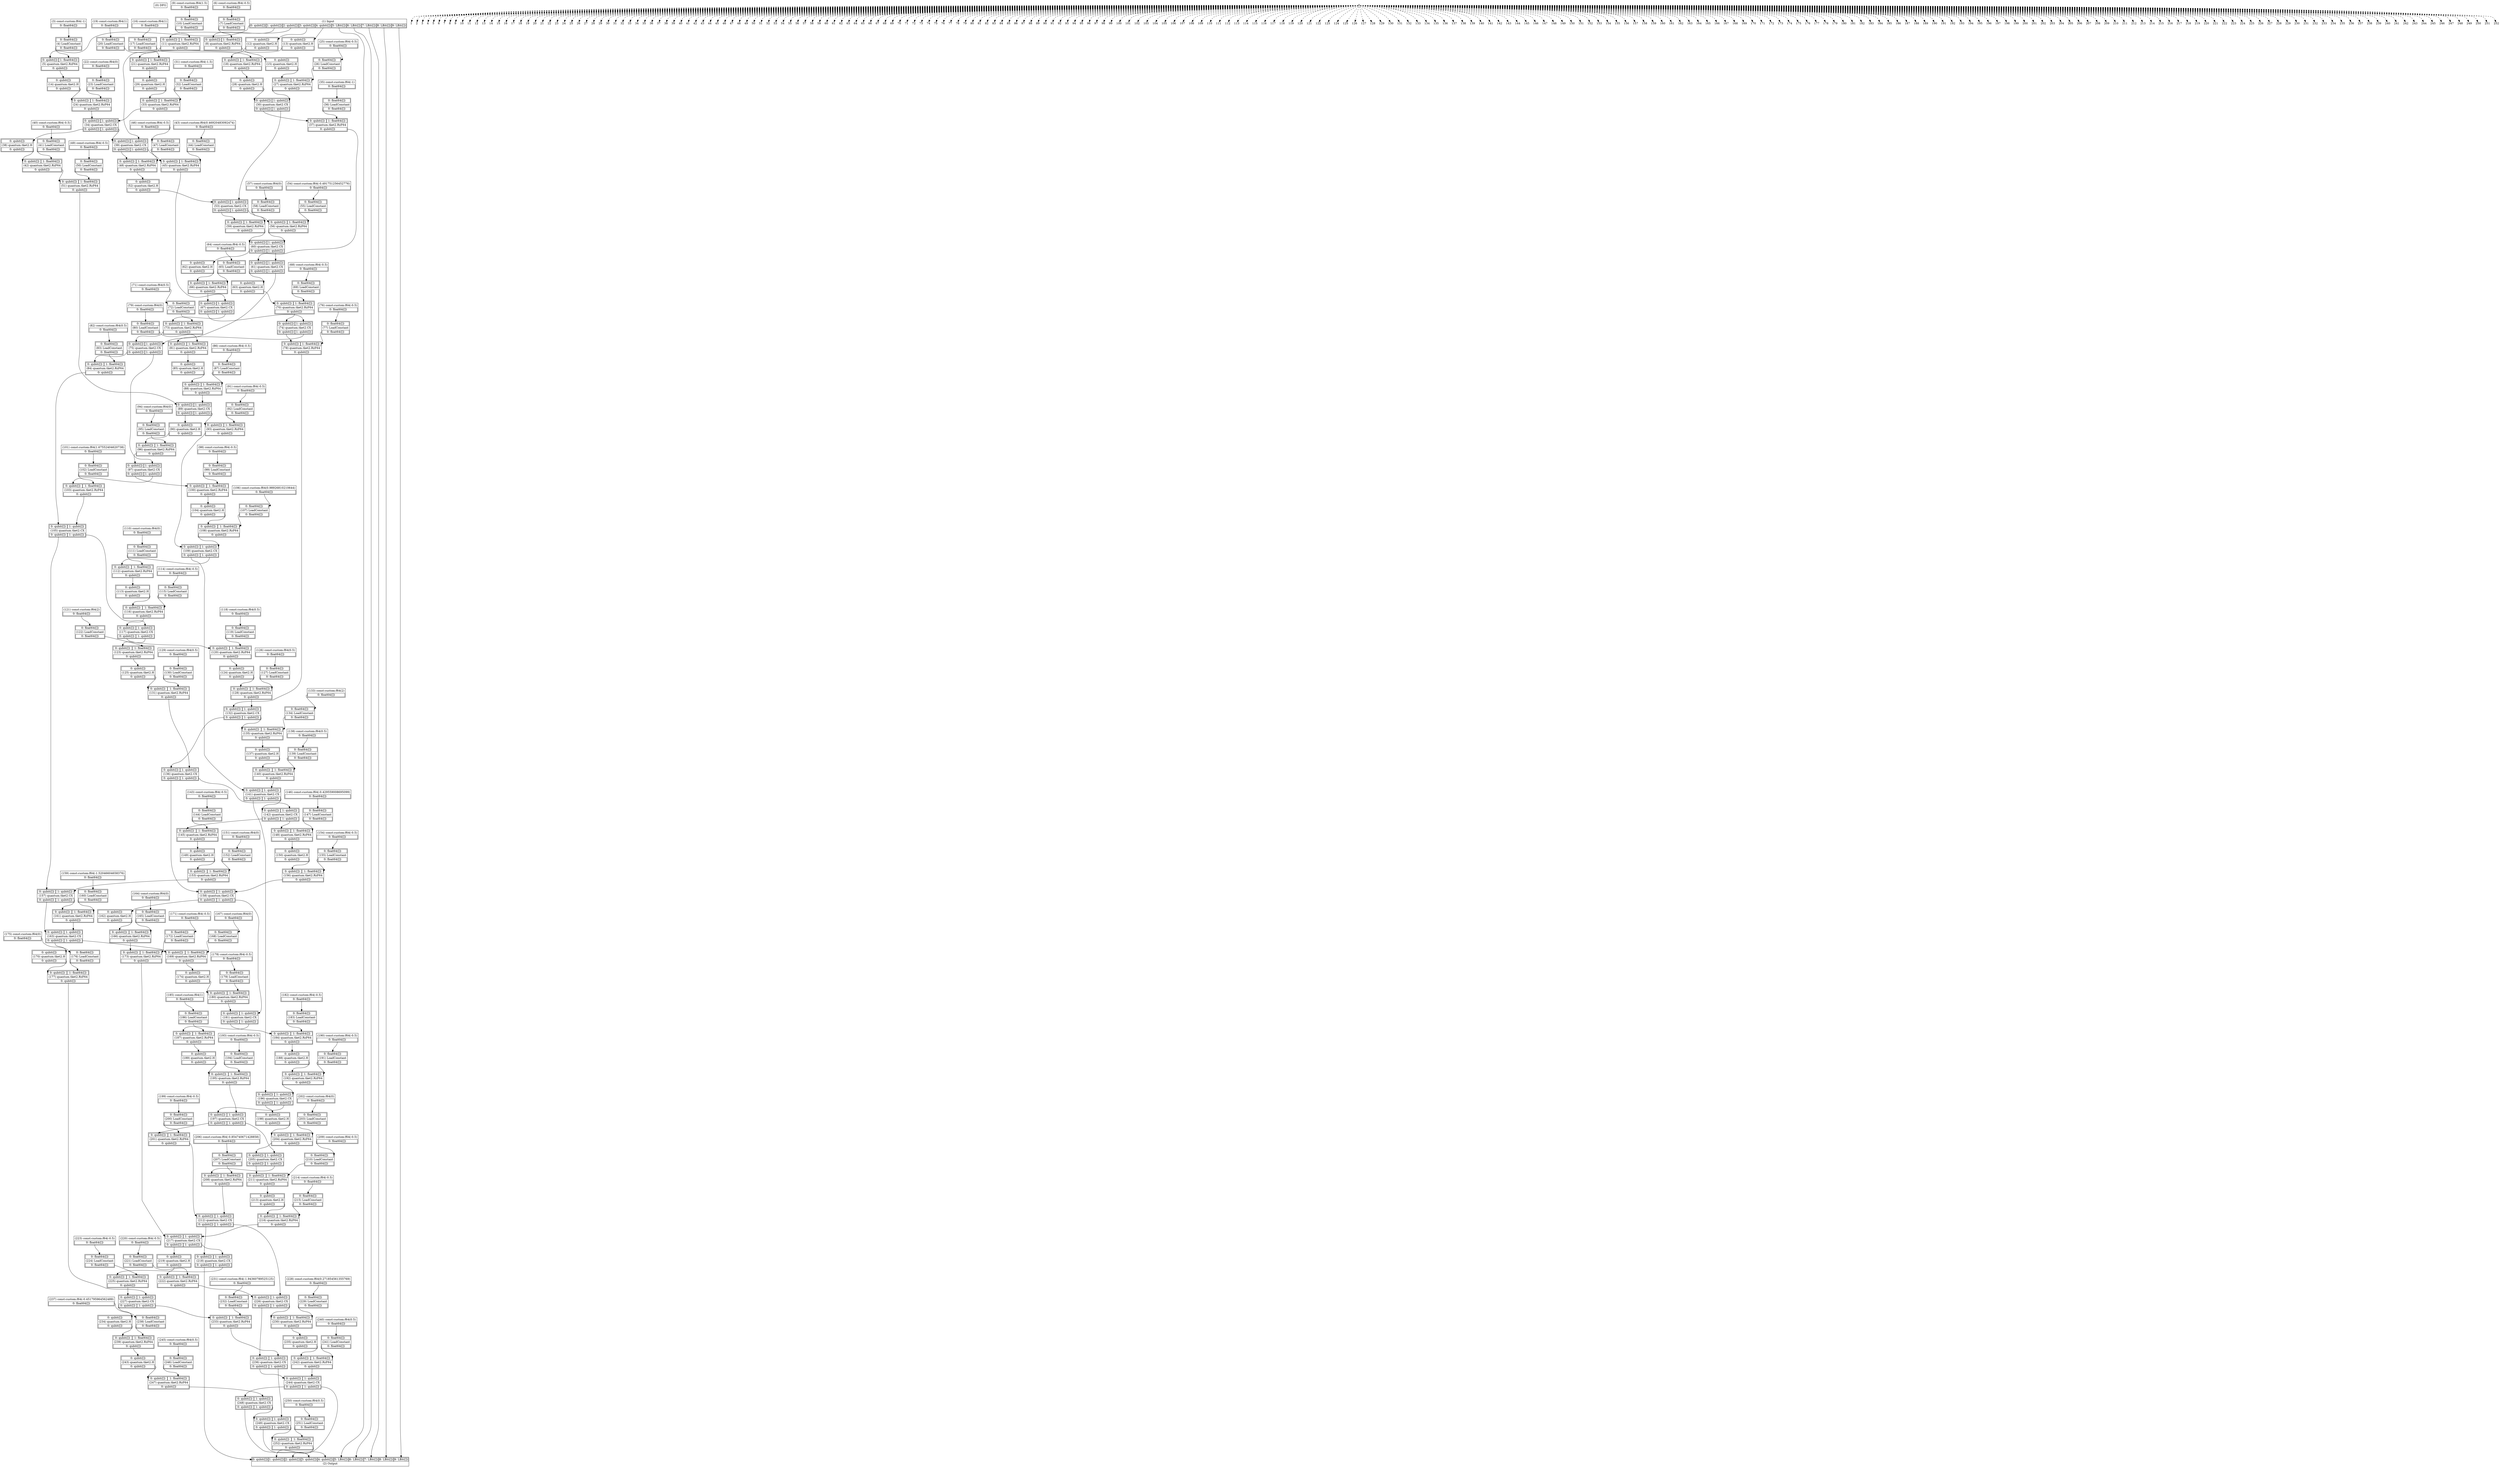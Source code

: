 digraph {
0 [shape=plain label=<<table border="1"><tr><td align="text" border="0" colspan="1">(0) DFG</td></tr></table>>]
1 [shape=plain label=<<table border="1"><tr><td align="text" border="0" colspan="10">(1) Input</td></tr><tr><td port="out0" align="text" colspan="1" cellpadding="1" >0: qubit([])</td><td port="out1" align="text" colspan="1" cellpadding="1" >1: qubit([])</td><td port="out2" align="text" colspan="1" cellpadding="1" >2: qubit([])</td><td port="out3" align="text" colspan="1" cellpadding="1" >3: qubit([])</td><td port="out4" align="text" colspan="1" cellpadding="1" >4: qubit([])</td><td port="out5" align="text" colspan="1" cellpadding="1" >5: LBit([])</td><td port="out6" align="text" colspan="1" cellpadding="1" >6: LBit([])</td><td port="out7" align="text" colspan="1" cellpadding="1" >7: LBit([])</td><td port="out8" align="text" colspan="1" cellpadding="1" >8: LBit([])</td><td port="out9" align="text" colspan="1" cellpadding="1" >9: LBit([])</td></tr></table>>]
1:out0 -> 5:in0 [style=""]
1:out1 -> 8:in0 [style=""]
1:out2 -> 11:in0 [style=""]
1:out3 -> 12:in0 [style=""]
1:out4 -> 13:in0 [style=""]
1:out5 -> 2:in5 [style=""]
1:out6 -> 2:in6 [style=""]
1:out7 -> 2:in7 [style=""]
1:out8 -> 2:in8 [style=""]
1:out9 -> 2:in9 [style=""]
2 [shape=plain label=<<table border="1"><tr><td port="in0" align="text" colspan="1" cellpadding="1" >0: qubit([])</td><td port="in1" align="text" colspan="1" cellpadding="1" >1: qubit([])</td><td port="in2" align="text" colspan="1" cellpadding="1" >2: qubit([])</td><td port="in3" align="text" colspan="1" cellpadding="1" >3: qubit([])</td><td port="in4" align="text" colspan="1" cellpadding="1" >4: qubit([])</td><td port="in5" align="text" colspan="1" cellpadding="1" >5: LBit([])</td><td port="in6" align="text" colspan="1" cellpadding="1" >6: LBit([])</td><td port="in7" align="text" colspan="1" cellpadding="1" >7: LBit([])</td><td port="in8" align="text" colspan="1" cellpadding="1" >8: LBit([])</td><td port="in9" align="text" colspan="1" cellpadding="1" >9: LBit([])</td></tr><tr><td align="text" border="0" colspan="10">(2) Output</td></tr></table>>]
3 [shape=plain label=<<table border="1"><tr><td align="text" border="0" colspan="1">(3) const:custom:f64(-1)</td></tr><tr><td port="out0" align="text" colspan="1" cellpadding="1" >0: float64([])</td></tr></table>>]
3:out0 -> 4:in0 [style=""]
4 [shape=plain label=<<table border="1"><tr><td port="in0" align="text" colspan="1" cellpadding="1" >0: float64([])</td></tr><tr><td align="text" border="0" colspan="1">(4) LoadConstant</td></tr><tr><td port="out0" align="text" colspan="1" cellpadding="1" >0: float64([])</td></tr></table>>]
4:out0 -> 5:in1 [style=""]
5 [shape=plain label=<<table border="1"><tr><td port="in0" align="text" colspan="1" cellpadding="1" >0: qubit([])</td><td port="in1" align="text" colspan="1" cellpadding="1" >1: float64([])</td></tr><tr><td align="text" border="0" colspan="2">(5) quantum.tket2.RzF64</td></tr><tr><td port="out0" align="text" colspan="2" cellpadding="1" >0: qubit([])</td></tr></table>>]
5:out0 -> 14:in0 [style=""]
6 [shape=plain label=<<table border="1"><tr><td align="text" border="0" colspan="1">(6) const:custom:f64(-0.5)</td></tr><tr><td port="out0" align="text" colspan="1" cellpadding="1" >0: float64([])</td></tr></table>>]
6:out0 -> 7:in0 [style=""]
7 [shape=plain label=<<table border="1"><tr><td port="in0" align="text" colspan="1" cellpadding="1" >0: float64([])</td></tr><tr><td align="text" border="0" colspan="1">(7) LoadConstant</td></tr><tr><td port="out0" align="text" colspan="1" cellpadding="1" >0: float64([])</td></tr></table>>]
7:out0 -> 8:in1 [style=""]
8 [shape=plain label=<<table border="1"><tr><td port="in0" align="text" colspan="1" cellpadding="1" >0: qubit([])</td><td port="in1" align="text" colspan="1" cellpadding="1" >1: float64([])</td></tr><tr><td align="text" border="0" colspan="2">(8) quantum.tket2.RzF64</td></tr><tr><td port="out0" align="text" colspan="2" cellpadding="1" >0: qubit([])</td></tr></table>>]
8:out0 -> 15:in0 [style=""]
9 [shape=plain label=<<table border="1"><tr><td align="text" border="0" colspan="1">(9) const:custom:f64(1.5)</td></tr><tr><td port="out0" align="text" colspan="1" cellpadding="1" >0: float64([])</td></tr></table>>]
9:out0 -> 10:in0 [style=""]
10 [shape=plain label=<<table border="1"><tr><td port="in0" align="text" colspan="1" cellpadding="1" >0: float64([])</td></tr><tr><td align="text" border="0" colspan="1">(10) LoadConstant</td></tr><tr><td port="out0" align="text" colspan="1" cellpadding="1" >0: float64([])</td></tr></table>>]
10:out0 -> 11:in1 [style=""]
11 [shape=plain label=<<table border="1"><tr><td port="in0" align="text" colspan="1" cellpadding="1" >0: qubit([])</td><td port="in1" align="text" colspan="1" cellpadding="1" >1: float64([])</td></tr><tr><td align="text" border="0" colspan="2">(11) quantum.tket2.RzF64</td></tr><tr><td port="out0" align="text" colspan="2" cellpadding="1" >0: qubit([])</td></tr></table>>]
11:out0 -> 39:in1 [style=""]
12 [shape=plain label=<<table border="1"><tr><td port="in0" align="text" colspan="1" cellpadding="1" >0: qubit([])</td></tr><tr><td align="text" border="0" colspan="1">(12) quantum.tket2.H</td></tr><tr><td port="out0" align="text" colspan="1" cellpadding="1" >0: qubit([])</td></tr></table>>]
12:out0 -> 18:in0 [style=""]
13 [shape=plain label=<<table border="1"><tr><td port="in0" align="text" colspan="1" cellpadding="1" >0: qubit([])</td></tr><tr><td align="text" border="0" colspan="1">(13) quantum.tket2.H</td></tr><tr><td port="out0" align="text" colspan="1" cellpadding="1" >0: qubit([])</td></tr></table>>]
13:out0 -> 21:in0 [style=""]
14 [shape=plain label=<<table border="1"><tr><td port="in0" align="text" colspan="1" cellpadding="1" >0: qubit([])</td></tr><tr><td align="text" border="0" colspan="1">(14) quantum.tket2.H</td></tr><tr><td port="out0" align="text" colspan="1" cellpadding="1" >0: qubit([])</td></tr></table>>]
14:out0 -> 24:in0 [style=""]
15 [shape=plain label=<<table border="1"><tr><td port="in0" align="text" colspan="1" cellpadding="1" >0: qubit([])</td></tr><tr><td align="text" border="0" colspan="1">(15) quantum.tket2.H</td></tr><tr><td port="out0" align="text" colspan="1" cellpadding="1" >0: qubit([])</td></tr></table>>]
15:out0 -> 27:in0 [style=""]
16 [shape=plain label=<<table border="1"><tr><td align="text" border="0" colspan="1">(16) const:custom:f64(1)</td></tr><tr><td port="out0" align="text" colspan="1" cellpadding="1" >0: float64([])</td></tr></table>>]
16:out0 -> 17:in0 [style=""]
17 [shape=plain label=<<table border="1"><tr><td port="in0" align="text" colspan="1" cellpadding="1" >0: float64([])</td></tr><tr><td align="text" border="0" colspan="1">(17) LoadConstant</td></tr><tr><td port="out0" align="text" colspan="1" cellpadding="1" >0: float64([])</td></tr></table>>]
17:out0 -> 18:in1 [style=""]
18 [shape=plain label=<<table border="1"><tr><td port="in0" align="text" colspan="1" cellpadding="1" >0: qubit([])</td><td port="in1" align="text" colspan="1" cellpadding="1" >1: float64([])</td></tr><tr><td align="text" border="0" colspan="2">(18) quantum.tket2.RzF64</td></tr><tr><td port="out0" align="text" colspan="2" cellpadding="1" >0: qubit([])</td></tr></table>>]
18:out0 -> 28:in0 [style=""]
19 [shape=plain label=<<table border="1"><tr><td align="text" border="0" colspan="1">(19) const:custom:f64(1)</td></tr><tr><td port="out0" align="text" colspan="1" cellpadding="1" >0: float64([])</td></tr></table>>]
19:out0 -> 20:in0 [style=""]
20 [shape=plain label=<<table border="1"><tr><td port="in0" align="text" colspan="1" cellpadding="1" >0: float64([])</td></tr><tr><td align="text" border="0" colspan="1">(20) LoadConstant</td></tr><tr><td port="out0" align="text" colspan="1" cellpadding="1" >0: float64([])</td></tr></table>>]
20:out0 -> 21:in1 [style=""]
21 [shape=plain label=<<table border="1"><tr><td port="in0" align="text" colspan="1" cellpadding="1" >0: qubit([])</td><td port="in1" align="text" colspan="1" cellpadding="1" >1: float64([])</td></tr><tr><td align="text" border="0" colspan="2">(21) quantum.tket2.RzF64</td></tr><tr><td port="out0" align="text" colspan="2" cellpadding="1" >0: qubit([])</td></tr></table>>]
21:out0 -> 29:in0 [style=""]
22 [shape=plain label=<<table border="1"><tr><td align="text" border="0" colspan="1">(22) const:custom:f64(0)</td></tr><tr><td port="out0" align="text" colspan="1" cellpadding="1" >0: float64([])</td></tr></table>>]
22:out0 -> 23:in0 [style=""]
23 [shape=plain label=<<table border="1"><tr><td port="in0" align="text" colspan="1" cellpadding="1" >0: float64([])</td></tr><tr><td align="text" border="0" colspan="1">(23) LoadConstant</td></tr><tr><td port="out0" align="text" colspan="1" cellpadding="1" >0: float64([])</td></tr></table>>]
23:out0 -> 24:in1 [style=""]
24 [shape=plain label=<<table border="1"><tr><td port="in0" align="text" colspan="1" cellpadding="1" >0: qubit([])</td><td port="in1" align="text" colspan="1" cellpadding="1" >1: float64([])</td></tr><tr><td align="text" border="0" colspan="2">(24) quantum.tket2.RzF64</td></tr><tr><td port="out0" align="text" colspan="2" cellpadding="1" >0: qubit([])</td></tr></table>>]
24:out0 -> 34:in0 [style=""]
25 [shape=plain label=<<table border="1"><tr><td align="text" border="0" colspan="1">(25) const:custom:f64(-0.5)</td></tr><tr><td port="out0" align="text" colspan="1" cellpadding="1" >0: float64([])</td></tr></table>>]
25:out0 -> 26:in0 [style=""]
26 [shape=plain label=<<table border="1"><tr><td port="in0" align="text" colspan="1" cellpadding="1" >0: float64([])</td></tr><tr><td align="text" border="0" colspan="1">(26) LoadConstant</td></tr><tr><td port="out0" align="text" colspan="1" cellpadding="1" >0: float64([])</td></tr></table>>]
26:out0 -> 27:in1 [style=""]
27 [shape=plain label=<<table border="1"><tr><td port="in0" align="text" colspan="1" cellpadding="1" >0: qubit([])</td><td port="in1" align="text" colspan="1" cellpadding="1" >1: float64([])</td></tr><tr><td align="text" border="0" colspan="2">(27) quantum.tket2.RzF64</td></tr><tr><td port="out0" align="text" colspan="2" cellpadding="1" >0: qubit([])</td></tr></table>>]
27:out0 -> 30:in1 [style=""]
28 [shape=plain label=<<table border="1"><tr><td port="in0" align="text" colspan="1" cellpadding="1" >0: qubit([])</td></tr><tr><td align="text" border="0" colspan="1">(28) quantum.tket2.H</td></tr><tr><td port="out0" align="text" colspan="1" cellpadding="1" >0: qubit([])</td></tr></table>>]
28:out0 -> 30:in0 [style=""]
29 [shape=plain label=<<table border="1"><tr><td port="in0" align="text" colspan="1" cellpadding="1" >0: qubit([])</td></tr><tr><td align="text" border="0" colspan="1">(29) quantum.tket2.H</td></tr><tr><td port="out0" align="text" colspan="1" cellpadding="1" >0: qubit([])</td></tr></table>>]
29:out0 -> 33:in0 [style=""]
30 [shape=plain label=<<table border="1"><tr><td port="in0" align="text" colspan="2" cellpadding="1" >0: qubit([])</td><td port="in1" align="text" colspan="2" cellpadding="1" >1: qubit([])</td></tr><tr><td align="text" border="0" colspan="4">(30) quantum.tket2.CX</td></tr><tr><td port="out0" align="text" colspan="2" cellpadding="1" >0: qubit([])</td><td port="out1" align="text" colspan="2" cellpadding="1" >1: qubit([])</td></tr></table>>]
30:out0 -> 37:in0 [style=""]
30:out1 -> 53:in1 [style=""]
31 [shape=plain label=<<table border="1"><tr><td align="text" border="0" colspan="1">(31) const:custom:f64(-1.5)</td></tr><tr><td port="out0" align="text" colspan="1" cellpadding="1" >0: float64([])</td></tr></table>>]
31:out0 -> 32:in0 [style=""]
32 [shape=plain label=<<table border="1"><tr><td port="in0" align="text" colspan="1" cellpadding="1" >0: float64([])</td></tr><tr><td align="text" border="0" colspan="1">(32) LoadConstant</td></tr><tr><td port="out0" align="text" colspan="1" cellpadding="1" >0: float64([])</td></tr></table>>]
32:out0 -> 33:in1 [style=""]
33 [shape=plain label=<<table border="1"><tr><td port="in0" align="text" colspan="1" cellpadding="1" >0: qubit([])</td><td port="in1" align="text" colspan="1" cellpadding="1" >1: float64([])</td></tr><tr><td align="text" border="0" colspan="2">(33) quantum.tket2.RzF64</td></tr><tr><td port="out0" align="text" colspan="2" cellpadding="1" >0: qubit([])</td></tr></table>>]
33:out0 -> 34:in1 [style=""]
34 [shape=plain label=<<table border="1"><tr><td port="in0" align="text" colspan="2" cellpadding="1" >0: qubit([])</td><td port="in1" align="text" colspan="2" cellpadding="1" >1: qubit([])</td></tr><tr><td align="text" border="0" colspan="4">(34) quantum.tket2.CX</td></tr><tr><td port="out0" align="text" colspan="2" cellpadding="1" >0: qubit([])</td><td port="out1" align="text" colspan="2" cellpadding="1" >1: qubit([])</td></tr></table>>]
34:out0 -> 38:in0 [style=""]
34:out1 -> 39:in0 [style=""]
35 [shape=plain label=<<table border="1"><tr><td align="text" border="0" colspan="1">(35) const:custom:f64(-1)</td></tr><tr><td port="out0" align="text" colspan="1" cellpadding="1" >0: float64([])</td></tr></table>>]
35:out0 -> 36:in0 [style=""]
36 [shape=plain label=<<table border="1"><tr><td port="in0" align="text" colspan="1" cellpadding="1" >0: float64([])</td></tr><tr><td align="text" border="0" colspan="1">(36) LoadConstant</td></tr><tr><td port="out0" align="text" colspan="1" cellpadding="1" >0: float64([])</td></tr></table>>]
36:out0 -> 37:in1 [style=""]
37 [shape=plain label=<<table border="1"><tr><td port="in0" align="text" colspan="1" cellpadding="1" >0: qubit([])</td><td port="in1" align="text" colspan="1" cellpadding="1" >1: float64([])</td></tr><tr><td align="text" border="0" colspan="2">(37) quantum.tket2.RzF64</td></tr><tr><td port="out0" align="text" colspan="2" cellpadding="1" >0: qubit([])</td></tr></table>>]
37:out0 -> 61:in0 [style=""]
38 [shape=plain label=<<table border="1"><tr><td port="in0" align="text" colspan="1" cellpadding="1" >0: qubit([])</td></tr><tr><td align="text" border="0" colspan="1">(38) quantum.tket2.H</td></tr><tr><td port="out0" align="text" colspan="1" cellpadding="1" >0: qubit([])</td></tr></table>>]
38:out0 -> 42:in0 [style=""]
39 [shape=plain label=<<table border="1"><tr><td port="in0" align="text" colspan="2" cellpadding="1" >0: qubit([])</td><td port="in1" align="text" colspan="2" cellpadding="1" >1: qubit([])</td></tr><tr><td align="text" border="0" colspan="4">(39) quantum.tket2.CX</td></tr><tr><td port="out0" align="text" colspan="2" cellpadding="1" >0: qubit([])</td><td port="out1" align="text" colspan="2" cellpadding="1" >1: qubit([])</td></tr></table>>]
39:out0 -> 48:in0 [style=""]
39:out1 -> 45:in0 [style=""]
40 [shape=plain label=<<table border="1"><tr><td align="text" border="0" colspan="1">(40) const:custom:f64(-0.5)</td></tr><tr><td port="out0" align="text" colspan="1" cellpadding="1" >0: float64([])</td></tr></table>>]
40:out0 -> 41:in0 [style=""]
41 [shape=plain label=<<table border="1"><tr><td port="in0" align="text" colspan="1" cellpadding="1" >0: float64([])</td></tr><tr><td align="text" border="0" colspan="1">(41) LoadConstant</td></tr><tr><td port="out0" align="text" colspan="1" cellpadding="1" >0: float64([])</td></tr></table>>]
41:out0 -> 42:in1 [style=""]
42 [shape=plain label=<<table border="1"><tr><td port="in0" align="text" colspan="1" cellpadding="1" >0: qubit([])</td><td port="in1" align="text" colspan="1" cellpadding="1" >1: float64([])</td></tr><tr><td align="text" border="0" colspan="2">(42) quantum.tket2.RzF64</td></tr><tr><td port="out0" align="text" colspan="2" cellpadding="1" >0: qubit([])</td></tr></table>>]
42:out0 -> 51:in0 [style=""]
43 [shape=plain label=<<table border="1"><tr><td align="text" border="0" colspan="1">(43) const:custom:f64(0.46920483092474)</td></tr><tr><td port="out0" align="text" colspan="1" cellpadding="1" >0: float64([])</td></tr></table>>]
43:out0 -> 44:in0 [style=""]
44 [shape=plain label=<<table border="1"><tr><td port="in0" align="text" colspan="1" cellpadding="1" >0: float64([])</td></tr><tr><td align="text" border="0" colspan="1">(44) LoadConstant</td></tr><tr><td port="out0" align="text" colspan="1" cellpadding="1" >0: float64([])</td></tr></table>>]
44:out0 -> 45:in1 [style=""]
45 [shape=plain label=<<table border="1"><tr><td port="in0" align="text" colspan="1" cellpadding="1" >0: qubit([])</td><td port="in1" align="text" colspan="1" cellpadding="1" >1: float64([])</td></tr><tr><td align="text" border="0" colspan="2">(45) quantum.tket2.RzF64</td></tr><tr><td port="out0" align="text" colspan="2" cellpadding="1" >0: qubit([])</td></tr></table>>]
45:out0 -> 67:in1 [style=""]
46 [shape=plain label=<<table border="1"><tr><td align="text" border="0" colspan="1">(46) const:custom:f64(-0.5)</td></tr><tr><td port="out0" align="text" colspan="1" cellpadding="1" >0: float64([])</td></tr></table>>]
46:out0 -> 47:in0 [style=""]
47 [shape=plain label=<<table border="1"><tr><td port="in0" align="text" colspan="1" cellpadding="1" >0: float64([])</td></tr><tr><td align="text" border="0" colspan="1">(47) LoadConstant</td></tr><tr><td port="out0" align="text" colspan="1" cellpadding="1" >0: float64([])</td></tr></table>>]
47:out0 -> 48:in1 [style=""]
48 [shape=plain label=<<table border="1"><tr><td port="in0" align="text" colspan="1" cellpadding="1" >0: qubit([])</td><td port="in1" align="text" colspan="1" cellpadding="1" >1: float64([])</td></tr><tr><td align="text" border="0" colspan="2">(48) quantum.tket2.RzF64</td></tr><tr><td port="out0" align="text" colspan="2" cellpadding="1" >0: qubit([])</td></tr></table>>]
48:out0 -> 52:in0 [style=""]
49 [shape=plain label=<<table border="1"><tr><td align="text" border="0" colspan="1">(49) const:custom:f64(-0.5)</td></tr><tr><td port="out0" align="text" colspan="1" cellpadding="1" >0: float64([])</td></tr></table>>]
49:out0 -> 50:in0 [style=""]
50 [shape=plain label=<<table border="1"><tr><td port="in0" align="text" colspan="1" cellpadding="1" >0: float64([])</td></tr><tr><td align="text" border="0" colspan="1">(50) LoadConstant</td></tr><tr><td port="out0" align="text" colspan="1" cellpadding="1" >0: float64([])</td></tr></table>>]
50:out0 -> 51:in1 [style=""]
51 [shape=plain label=<<table border="1"><tr><td port="in0" align="text" colspan="1" cellpadding="1" >0: qubit([])</td><td port="in1" align="text" colspan="1" cellpadding="1" >1: float64([])</td></tr><tr><td align="text" border="0" colspan="2">(51) quantum.tket2.RzF64</td></tr><tr><td port="out0" align="text" colspan="2" cellpadding="1" >0: qubit([])</td></tr></table>>]
51:out0 -> 89:in0 [style=""]
52 [shape=plain label=<<table border="1"><tr><td port="in0" align="text" colspan="1" cellpadding="1" >0: qubit([])</td></tr><tr><td align="text" border="0" colspan="1">(52) quantum.tket2.H</td></tr><tr><td port="out0" align="text" colspan="1" cellpadding="1" >0: qubit([])</td></tr></table>>]
52:out0 -> 53:in0 [style=""]
53 [shape=plain label=<<table border="1"><tr><td port="in0" align="text" colspan="2" cellpadding="1" >0: qubit([])</td><td port="in1" align="text" colspan="2" cellpadding="1" >1: qubit([])</td></tr><tr><td align="text" border="0" colspan="4">(53) quantum.tket2.CX</td></tr><tr><td port="out0" align="text" colspan="2" cellpadding="1" >0: qubit([])</td><td port="out1" align="text" colspan="2" cellpadding="1" >1: qubit([])</td></tr></table>>]
53:out0 -> 59:in0 [style=""]
53:out1 -> 56:in0 [style=""]
54 [shape=plain label=<<table border="1"><tr><td align="text" border="0" colspan="1">(54) const:custom:f64(-0.491751256452776)</td></tr><tr><td port="out0" align="text" colspan="1" cellpadding="1" >0: float64([])</td></tr></table>>]
54:out0 -> 55:in0 [style=""]
55 [shape=plain label=<<table border="1"><tr><td port="in0" align="text" colspan="1" cellpadding="1" >0: float64([])</td></tr><tr><td align="text" border="0" colspan="1">(55) LoadConstant</td></tr><tr><td port="out0" align="text" colspan="1" cellpadding="1" >0: float64([])</td></tr></table>>]
55:out0 -> 56:in1 [style=""]
56 [shape=plain label=<<table border="1"><tr><td port="in0" align="text" colspan="1" cellpadding="1" >0: qubit([])</td><td port="in1" align="text" colspan="1" cellpadding="1" >1: float64([])</td></tr><tr><td align="text" border="0" colspan="2">(56) quantum.tket2.RzF64</td></tr><tr><td port="out0" align="text" colspan="2" cellpadding="1" >0: qubit([])</td></tr></table>>]
56:out0 -> 60:in1 [style=""]
57 [shape=plain label=<<table border="1"><tr><td align="text" border="0" colspan="1">(57) const:custom:f64(0)</td></tr><tr><td port="out0" align="text" colspan="1" cellpadding="1" >0: float64([])</td></tr></table>>]
57:out0 -> 58:in0 [style=""]
58 [shape=plain label=<<table border="1"><tr><td port="in0" align="text" colspan="1" cellpadding="1" >0: float64([])</td></tr><tr><td align="text" border="0" colspan="1">(58) LoadConstant</td></tr><tr><td port="out0" align="text" colspan="1" cellpadding="1" >0: float64([])</td></tr></table>>]
58:out0 -> 59:in1 [style=""]
59 [shape=plain label=<<table border="1"><tr><td port="in0" align="text" colspan="1" cellpadding="1" >0: qubit([])</td><td port="in1" align="text" colspan="1" cellpadding="1" >1: float64([])</td></tr><tr><td align="text" border="0" colspan="2">(59) quantum.tket2.RzF64</td></tr><tr><td port="out0" align="text" colspan="2" cellpadding="1" >0: qubit([])</td></tr></table>>]
59:out0 -> 60:in0 [style=""]
60 [shape=plain label=<<table border="1"><tr><td port="in0" align="text" colspan="2" cellpadding="1" >0: qubit([])</td><td port="in1" align="text" colspan="2" cellpadding="1" >1: qubit([])</td></tr><tr><td align="text" border="0" colspan="4">(60) quantum.tket2.CX</td></tr><tr><td port="out0" align="text" colspan="2" cellpadding="1" >0: qubit([])</td><td port="out1" align="text" colspan="2" cellpadding="1" >1: qubit([])</td></tr></table>>]
60:out0 -> 62:in0 [style=""]
60:out1 -> 61:in1 [style=""]
61 [shape=plain label=<<table border="1"><tr><td port="in0" align="text" colspan="2" cellpadding="1" >0: qubit([])</td><td port="in1" align="text" colspan="2" cellpadding="1" >1: qubit([])</td></tr><tr><td align="text" border="0" colspan="4">(61) quantum.tket2.CX</td></tr><tr><td port="out0" align="text" colspan="2" cellpadding="1" >0: qubit([])</td><td port="out1" align="text" colspan="2" cellpadding="1" >1: qubit([])</td></tr></table>>]
61:out0 -> 63:in0 [style=""]
61:out1 -> 75:in1 [style=""]
62 [shape=plain label=<<table border="1"><tr><td port="in0" align="text" colspan="1" cellpadding="1" >0: qubit([])</td></tr><tr><td align="text" border="0" colspan="1">(62) quantum.tket2.H</td></tr><tr><td port="out0" align="text" colspan="1" cellpadding="1" >0: qubit([])</td></tr></table>>]
62:out0 -> 66:in0 [style=""]
63 [shape=plain label=<<table border="1"><tr><td port="in0" align="text" colspan="1" cellpadding="1" >0: qubit([])</td></tr><tr><td align="text" border="0" colspan="1">(63) quantum.tket2.H</td></tr><tr><td port="out0" align="text" colspan="1" cellpadding="1" >0: qubit([])</td></tr></table>>]
63:out0 -> 70:in0 [style=""]
64 [shape=plain label=<<table border="1"><tr><td align="text" border="0" colspan="1">(64) const:custom:f64(-0.5)</td></tr><tr><td port="out0" align="text" colspan="1" cellpadding="1" >0: float64([])</td></tr></table>>]
64:out0 -> 65:in0 [style=""]
65 [shape=plain label=<<table border="1"><tr><td port="in0" align="text" colspan="1" cellpadding="1" >0: float64([])</td></tr><tr><td align="text" border="0" colspan="1">(65) LoadConstant</td></tr><tr><td port="out0" align="text" colspan="1" cellpadding="1" >0: float64([])</td></tr></table>>]
65:out0 -> 66:in1 [style=""]
66 [shape=plain label=<<table border="1"><tr><td port="in0" align="text" colspan="1" cellpadding="1" >0: qubit([])</td><td port="in1" align="text" colspan="1" cellpadding="1" >1: float64([])</td></tr><tr><td align="text" border="0" colspan="2">(66) quantum.tket2.RzF64</td></tr><tr><td port="out0" align="text" colspan="2" cellpadding="1" >0: qubit([])</td></tr></table>>]
66:out0 -> 67:in0 [style=""]
67 [shape=plain label=<<table border="1"><tr><td port="in0" align="text" colspan="2" cellpadding="1" >0: qubit([])</td><td port="in1" align="text" colspan="2" cellpadding="1" >1: qubit([])</td></tr><tr><td align="text" border="0" colspan="4">(67) quantum.tket2.CX</td></tr><tr><td port="out0" align="text" colspan="2" cellpadding="1" >0: qubit([])</td><td port="out1" align="text" colspan="2" cellpadding="1" >1: qubit([])</td></tr></table>>]
67:out0 -> 74:in1 [style=""]
67:out1 -> 73:in0 [style=""]
68 [shape=plain label=<<table border="1"><tr><td align="text" border="0" colspan="1">(68) const:custom:f64(-0.5)</td></tr><tr><td port="out0" align="text" colspan="1" cellpadding="1" >0: float64([])</td></tr></table>>]
68:out0 -> 69:in0 [style=""]
69 [shape=plain label=<<table border="1"><tr><td port="in0" align="text" colspan="1" cellpadding="1" >0: float64([])</td></tr><tr><td align="text" border="0" colspan="1">(69) LoadConstant</td></tr><tr><td port="out0" align="text" colspan="1" cellpadding="1" >0: float64([])</td></tr></table>>]
69:out0 -> 70:in1 [style=""]
70 [shape=plain label=<<table border="1"><tr><td port="in0" align="text" colspan="1" cellpadding="1" >0: qubit([])</td><td port="in1" align="text" colspan="1" cellpadding="1" >1: float64([])</td></tr><tr><td align="text" border="0" colspan="2">(70) quantum.tket2.RzF64</td></tr><tr><td port="out0" align="text" colspan="2" cellpadding="1" >0: qubit([])</td></tr></table>>]
70:out0 -> 74:in0 [style=""]
71 [shape=plain label=<<table border="1"><tr><td align="text" border="0" colspan="1">(71) const:custom:f64(0.5)</td></tr><tr><td port="out0" align="text" colspan="1" cellpadding="1" >0: float64([])</td></tr></table>>]
71:out0 -> 72:in0 [style=""]
72 [shape=plain label=<<table border="1"><tr><td port="in0" align="text" colspan="1" cellpadding="1" >0: float64([])</td></tr><tr><td align="text" border="0" colspan="1">(72) LoadConstant</td></tr><tr><td port="out0" align="text" colspan="1" cellpadding="1" >0: float64([])</td></tr></table>>]
72:out0 -> 73:in1 [style=""]
73 [shape=plain label=<<table border="1"><tr><td port="in0" align="text" colspan="1" cellpadding="1" >0: qubit([])</td><td port="in1" align="text" colspan="1" cellpadding="1" >1: float64([])</td></tr><tr><td align="text" border="0" colspan="2">(73) quantum.tket2.RzF64</td></tr><tr><td port="out0" align="text" colspan="2" cellpadding="1" >0: qubit([])</td></tr></table>>]
73:out0 -> 75:in0 [style=""]
74 [shape=plain label=<<table border="1"><tr><td port="in0" align="text" colspan="2" cellpadding="1" >0: qubit([])</td><td port="in1" align="text" colspan="2" cellpadding="1" >1: qubit([])</td></tr><tr><td align="text" border="0" colspan="4">(74) quantum.tket2.CX</td></tr><tr><td port="out0" align="text" colspan="2" cellpadding="1" >0: qubit([])</td><td port="out1" align="text" colspan="2" cellpadding="1" >1: qubit([])</td></tr></table>>]
74:out0 -> 78:in0 [style=""]
74:out1 -> 81:in0 [style=""]
75 [shape=plain label=<<table border="1"><tr><td port="in0" align="text" colspan="2" cellpadding="1" >0: qubit([])</td><td port="in1" align="text" colspan="2" cellpadding="1" >1: qubit([])</td></tr><tr><td align="text" border="0" colspan="4">(75) quantum.tket2.CX</td></tr><tr><td port="out0" align="text" colspan="2" cellpadding="1" >0: qubit([])</td><td port="out1" align="text" colspan="2" cellpadding="1" >1: qubit([])</td></tr></table>>]
75:out0 -> 84:in0 [style=""]
75:out1 -> 97:in1 [style=""]
76 [shape=plain label=<<table border="1"><tr><td align="text" border="0" colspan="1">(76) const:custom:f64(-0.5)</td></tr><tr><td port="out0" align="text" colspan="1" cellpadding="1" >0: float64([])</td></tr></table>>]
76:out0 -> 77:in0 [style=""]
77 [shape=plain label=<<table border="1"><tr><td port="in0" align="text" colspan="1" cellpadding="1" >0: float64([])</td></tr><tr><td align="text" border="0" colspan="1">(77) LoadConstant</td></tr><tr><td port="out0" align="text" colspan="1" cellpadding="1" >0: float64([])</td></tr></table>>]
77:out0 -> 78:in1 [style=""]
78 [shape=plain label=<<table border="1"><tr><td port="in0" align="text" colspan="1" cellpadding="1" >0: qubit([])</td><td port="in1" align="text" colspan="1" cellpadding="1" >1: float64([])</td></tr><tr><td align="text" border="0" colspan="2">(78) quantum.tket2.RzF64</td></tr><tr><td port="out0" align="text" colspan="2" cellpadding="1" >0: qubit([])</td></tr></table>>]
78:out0 -> 132:in0 [style=""]
79 [shape=plain label=<<table border="1"><tr><td align="text" border="0" colspan="1">(79) const:custom:f64(0)</td></tr><tr><td port="out0" align="text" colspan="1" cellpadding="1" >0: float64([])</td></tr></table>>]
79:out0 -> 80:in0 [style=""]
80 [shape=plain label=<<table border="1"><tr><td port="in0" align="text" colspan="1" cellpadding="1" >0: float64([])</td></tr><tr><td align="text" border="0" colspan="1">(80) LoadConstant</td></tr><tr><td port="out0" align="text" colspan="1" cellpadding="1" >0: float64([])</td></tr></table>>]
80:out0 -> 81:in1 [style=""]
81 [shape=plain label=<<table border="1"><tr><td port="in0" align="text" colspan="1" cellpadding="1" >0: qubit([])</td><td port="in1" align="text" colspan="1" cellpadding="1" >1: float64([])</td></tr><tr><td align="text" border="0" colspan="2">(81) quantum.tket2.RzF64</td></tr><tr><td port="out0" align="text" colspan="2" cellpadding="1" >0: qubit([])</td></tr></table>>]
81:out0 -> 85:in0 [style=""]
82 [shape=plain label=<<table border="1"><tr><td align="text" border="0" colspan="1">(82) const:custom:f64(0.5)</td></tr><tr><td port="out0" align="text" colspan="1" cellpadding="1" >0: float64([])</td></tr></table>>]
82:out0 -> 83:in0 [style=""]
83 [shape=plain label=<<table border="1"><tr><td port="in0" align="text" colspan="1" cellpadding="1" >0: float64([])</td></tr><tr><td align="text" border="0" colspan="1">(83) LoadConstant</td></tr><tr><td port="out0" align="text" colspan="1" cellpadding="1" >0: float64([])</td></tr></table>>]
83:out0 -> 84:in1 [style=""]
84 [shape=plain label=<<table border="1"><tr><td port="in0" align="text" colspan="1" cellpadding="1" >0: qubit([])</td><td port="in1" align="text" colspan="1" cellpadding="1" >1: float64([])</td></tr><tr><td align="text" border="0" colspan="2">(84) quantum.tket2.RzF64</td></tr><tr><td port="out0" align="text" colspan="2" cellpadding="1" >0: qubit([])</td></tr></table>>]
84:out0 -> 105:in0 [style=""]
85 [shape=plain label=<<table border="1"><tr><td port="in0" align="text" colspan="1" cellpadding="1" >0: qubit([])</td></tr><tr><td align="text" border="0" colspan="1">(85) quantum.tket2.H</td></tr><tr><td port="out0" align="text" colspan="1" cellpadding="1" >0: qubit([])</td></tr></table>>]
85:out0 -> 88:in0 [style=""]
86 [shape=plain label=<<table border="1"><tr><td align="text" border="0" colspan="1">(86) const:custom:f64(-0.5)</td></tr><tr><td port="out0" align="text" colspan="1" cellpadding="1" >0: float64([])</td></tr></table>>]
86:out0 -> 87:in0 [style=""]
87 [shape=plain label=<<table border="1"><tr><td port="in0" align="text" colspan="1" cellpadding="1" >0: float64([])</td></tr><tr><td align="text" border="0" colspan="1">(87) LoadConstant</td></tr><tr><td port="out0" align="text" colspan="1" cellpadding="1" >0: float64([])</td></tr></table>>]
87:out0 -> 88:in1 [style=""]
88 [shape=plain label=<<table border="1"><tr><td port="in0" align="text" colspan="1" cellpadding="1" >0: qubit([])</td><td port="in1" align="text" colspan="1" cellpadding="1" >1: float64([])</td></tr><tr><td align="text" border="0" colspan="2">(88) quantum.tket2.RzF64</td></tr><tr><td port="out0" align="text" colspan="2" cellpadding="1" >0: qubit([])</td></tr></table>>]
88:out0 -> 89:in1 [style=""]
89 [shape=plain label=<<table border="1"><tr><td port="in0" align="text" colspan="2" cellpadding="1" >0: qubit([])</td><td port="in1" align="text" colspan="2" cellpadding="1" >1: qubit([])</td></tr><tr><td align="text" border="0" colspan="4">(89) quantum.tket2.CX</td></tr><tr><td port="out0" align="text" colspan="2" cellpadding="1" >0: qubit([])</td><td port="out1" align="text" colspan="2" cellpadding="1" >1: qubit([])</td></tr></table>>]
89:out0 -> 90:in0 [style=""]
89:out1 -> 93:in0 [style=""]
90 [shape=plain label=<<table border="1"><tr><td port="in0" align="text" colspan="1" cellpadding="1" >0: qubit([])</td></tr><tr><td align="text" border="0" colspan="1">(90) quantum.tket2.H</td></tr><tr><td port="out0" align="text" colspan="1" cellpadding="1" >0: qubit([])</td></tr></table>>]
90:out0 -> 96:in0 [style=""]
91 [shape=plain label=<<table border="1"><tr><td align="text" border="0" colspan="1">(91) const:custom:f64(-0.5)</td></tr><tr><td port="out0" align="text" colspan="1" cellpadding="1" >0: float64([])</td></tr></table>>]
91:out0 -> 92:in0 [style=""]
92 [shape=plain label=<<table border="1"><tr><td port="in0" align="text" colspan="1" cellpadding="1" >0: float64([])</td></tr><tr><td align="text" border="0" colspan="1">(92) LoadConstant</td></tr><tr><td port="out0" align="text" colspan="1" cellpadding="1" >0: float64([])</td></tr></table>>]
92:out0 -> 93:in1 [style=""]
93 [shape=plain label=<<table border="1"><tr><td port="in0" align="text" colspan="1" cellpadding="1" >0: qubit([])</td><td port="in1" align="text" colspan="1" cellpadding="1" >1: float64([])</td></tr><tr><td align="text" border="0" colspan="2">(93) quantum.tket2.RzF64</td></tr><tr><td port="out0" align="text" colspan="2" cellpadding="1" >0: qubit([])</td></tr></table>>]
93:out0 -> 109:in0 [style=""]
94 [shape=plain label=<<table border="1"><tr><td align="text" border="0" colspan="1">(94) const:custom:f64(0)</td></tr><tr><td port="out0" align="text" colspan="1" cellpadding="1" >0: float64([])</td></tr></table>>]
94:out0 -> 95:in0 [style=""]
95 [shape=plain label=<<table border="1"><tr><td port="in0" align="text" colspan="1" cellpadding="1" >0: float64([])</td></tr><tr><td align="text" border="0" colspan="1">(95) LoadConstant</td></tr><tr><td port="out0" align="text" colspan="1" cellpadding="1" >0: float64([])</td></tr></table>>]
95:out0 -> 96:in1 [style=""]
96 [shape=plain label=<<table border="1"><tr><td port="in0" align="text" colspan="1" cellpadding="1" >0: qubit([])</td><td port="in1" align="text" colspan="1" cellpadding="1" >1: float64([])</td></tr><tr><td align="text" border="0" colspan="2">(96) quantum.tket2.RzF64</td></tr><tr><td port="out0" align="text" colspan="2" cellpadding="1" >0: qubit([])</td></tr></table>>]
96:out0 -> 97:in0 [style=""]
97 [shape=plain label=<<table border="1"><tr><td port="in0" align="text" colspan="2" cellpadding="1" >0: qubit([])</td><td port="in1" align="text" colspan="2" cellpadding="1" >1: qubit([])</td></tr><tr><td align="text" border="0" colspan="4">(97) quantum.tket2.CX</td></tr><tr><td port="out0" align="text" colspan="2" cellpadding="1" >0: qubit([])</td><td port="out1" align="text" colspan="2" cellpadding="1" >1: qubit([])</td></tr></table>>]
97:out0 -> 100:in0 [style=""]
97:out1 -> 103:in0 [style=""]
98 [shape=plain label=<<table border="1"><tr><td align="text" border="0" colspan="1">(98) const:custom:f64(-0.5)</td></tr><tr><td port="out0" align="text" colspan="1" cellpadding="1" >0: float64([])</td></tr></table>>]
98:out0 -> 99:in0 [style=""]
99 [shape=plain label=<<table border="1"><tr><td port="in0" align="text" colspan="1" cellpadding="1" >0: float64([])</td></tr><tr><td align="text" border="0" colspan="1">(99) LoadConstant</td></tr><tr><td port="out0" align="text" colspan="1" cellpadding="1" >0: float64([])</td></tr></table>>]
99:out0 -> 100:in1 [style=""]
100 [shape=plain label=<<table border="1"><tr><td port="in0" align="text" colspan="1" cellpadding="1" >0: qubit([])</td><td port="in1" align="text" colspan="1" cellpadding="1" >1: float64([])</td></tr><tr><td align="text" border="0" colspan="2">(100) quantum.tket2.RzF64</td></tr><tr><td port="out0" align="text" colspan="2" cellpadding="1" >0: qubit([])</td></tr></table>>]
100:out0 -> 104:in0 [style=""]
101 [shape=plain label=<<table border="1"><tr><td align="text" border="0" colspan="1">(101) const:custom:f64(1.67552404620738)</td></tr><tr><td port="out0" align="text" colspan="1" cellpadding="1" >0: float64([])</td></tr></table>>]
101:out0 -> 102:in0 [style=""]
102 [shape=plain label=<<table border="1"><tr><td port="in0" align="text" colspan="1" cellpadding="1" >0: float64([])</td></tr><tr><td align="text" border="0" colspan="1">(102) LoadConstant</td></tr><tr><td port="out0" align="text" colspan="1" cellpadding="1" >0: float64([])</td></tr></table>>]
102:out0 -> 103:in1 [style=""]
103 [shape=plain label=<<table border="1"><tr><td port="in0" align="text" colspan="1" cellpadding="1" >0: qubit([])</td><td port="in1" align="text" colspan="1" cellpadding="1" >1: float64([])</td></tr><tr><td align="text" border="0" colspan="2">(103) quantum.tket2.RzF64</td></tr><tr><td port="out0" align="text" colspan="2" cellpadding="1" >0: qubit([])</td></tr></table>>]
103:out0 -> 105:in1 [style=""]
104 [shape=plain label=<<table border="1"><tr><td port="in0" align="text" colspan="1" cellpadding="1" >0: qubit([])</td></tr><tr><td align="text" border="0" colspan="1">(104) quantum.tket2.H</td></tr><tr><td port="out0" align="text" colspan="1" cellpadding="1" >0: qubit([])</td></tr></table>>]
104:out0 -> 108:in0 [style=""]
105 [shape=plain label=<<table border="1"><tr><td port="in0" align="text" colspan="2" cellpadding="1" >0: qubit([])</td><td port="in1" align="text" colspan="2" cellpadding="1" >1: qubit([])</td></tr><tr><td align="text" border="0" colspan="4">(105) quantum.tket2.CX</td></tr><tr><td port="out0" align="text" colspan="2" cellpadding="1" >0: qubit([])</td><td port="out1" align="text" colspan="2" cellpadding="1" >1: qubit([])</td></tr></table>>]
105:out0 -> 157:in0 [style=""]
105:out1 -> 117:in1 [style=""]
106 [shape=plain label=<<table border="1"><tr><td align="text" border="0" colspan="1">(106) const:custom:f64(0.98926810210644)</td></tr><tr><td port="out0" align="text" colspan="1" cellpadding="1" >0: float64([])</td></tr></table>>]
106:out0 -> 107:in0 [style=""]
107 [shape=plain label=<<table border="1"><tr><td port="in0" align="text" colspan="1" cellpadding="1" >0: float64([])</td></tr><tr><td align="text" border="0" colspan="1">(107) LoadConstant</td></tr><tr><td port="out0" align="text" colspan="1" cellpadding="1" >0: float64([])</td></tr></table>>]
107:out0 -> 108:in1 [style=""]
108 [shape=plain label=<<table border="1"><tr><td port="in0" align="text" colspan="1" cellpadding="1" >0: qubit([])</td><td port="in1" align="text" colspan="1" cellpadding="1" >1: float64([])</td></tr><tr><td align="text" border="0" colspan="2">(108) quantum.tket2.RzF64</td></tr><tr><td port="out0" align="text" colspan="2" cellpadding="1" >0: qubit([])</td></tr></table>>]
108:out0 -> 109:in1 [style=""]
109 [shape=plain label=<<table border="1"><tr><td port="in0" align="text" colspan="2" cellpadding="1" >0: qubit([])</td><td port="in1" align="text" colspan="2" cellpadding="1" >1: qubit([])</td></tr><tr><td align="text" border="0" colspan="4">(109) quantum.tket2.CX</td></tr><tr><td port="out0" align="text" colspan="2" cellpadding="1" >0: qubit([])</td><td port="out1" align="text" colspan="2" cellpadding="1" >1: qubit([])</td></tr></table>>]
109:out0 -> 141:in0 [style=""]
109:out1 -> 112:in0 [style=""]
110 [shape=plain label=<<table border="1"><tr><td align="text" border="0" colspan="1">(110) const:custom:f64(0)</td></tr><tr><td port="out0" align="text" colspan="1" cellpadding="1" >0: float64([])</td></tr></table>>]
110:out0 -> 111:in0 [style=""]
111 [shape=plain label=<<table border="1"><tr><td port="in0" align="text" colspan="1" cellpadding="1" >0: float64([])</td></tr><tr><td align="text" border="0" colspan="1">(111) LoadConstant</td></tr><tr><td port="out0" align="text" colspan="1" cellpadding="1" >0: float64([])</td></tr></table>>]
111:out0 -> 112:in1 [style=""]
112 [shape=plain label=<<table border="1"><tr><td port="in0" align="text" colspan="1" cellpadding="1" >0: qubit([])</td><td port="in1" align="text" colspan="1" cellpadding="1" >1: float64([])</td></tr><tr><td align="text" border="0" colspan="2">(112) quantum.tket2.RzF64</td></tr><tr><td port="out0" align="text" colspan="2" cellpadding="1" >0: qubit([])</td></tr></table>>]
112:out0 -> 113:in0 [style=""]
113 [shape=plain label=<<table border="1"><tr><td port="in0" align="text" colspan="1" cellpadding="1" >0: qubit([])</td></tr><tr><td align="text" border="0" colspan="1">(113) quantum.tket2.H</td></tr><tr><td port="out0" align="text" colspan="1" cellpadding="1" >0: qubit([])</td></tr></table>>]
113:out0 -> 116:in0 [style=""]
114 [shape=plain label=<<table border="1"><tr><td align="text" border="0" colspan="1">(114) const:custom:f64(-0.5)</td></tr><tr><td port="out0" align="text" colspan="1" cellpadding="1" >0: float64([])</td></tr></table>>]
114:out0 -> 115:in0 [style=""]
115 [shape=plain label=<<table border="1"><tr><td port="in0" align="text" colspan="1" cellpadding="1" >0: float64([])</td></tr><tr><td align="text" border="0" colspan="1">(115) LoadConstant</td></tr><tr><td port="out0" align="text" colspan="1" cellpadding="1" >0: float64([])</td></tr></table>>]
115:out0 -> 116:in1 [style=""]
116 [shape=plain label=<<table border="1"><tr><td port="in0" align="text" colspan="1" cellpadding="1" >0: qubit([])</td><td port="in1" align="text" colspan="1" cellpadding="1" >1: float64([])</td></tr><tr><td align="text" border="0" colspan="2">(116) quantum.tket2.RzF64</td></tr><tr><td port="out0" align="text" colspan="2" cellpadding="1" >0: qubit([])</td></tr></table>>]
116:out0 -> 117:in0 [style=""]
117 [shape=plain label=<<table border="1"><tr><td port="in0" align="text" colspan="2" cellpadding="1" >0: qubit([])</td><td port="in1" align="text" colspan="2" cellpadding="1" >1: qubit([])</td></tr><tr><td align="text" border="0" colspan="4">(117) quantum.tket2.CX</td></tr><tr><td port="out0" align="text" colspan="2" cellpadding="1" >0: qubit([])</td><td port="out1" align="text" colspan="2" cellpadding="1" >1: qubit([])</td></tr></table>>]
117:out0 -> 120:in0 [style=""]
117:out1 -> 123:in0 [style=""]
118 [shape=plain label=<<table border="1"><tr><td align="text" border="0" colspan="1">(118) const:custom:f64(0.5)</td></tr><tr><td port="out0" align="text" colspan="1" cellpadding="1" >0: float64([])</td></tr></table>>]
118:out0 -> 119:in0 [style=""]
119 [shape=plain label=<<table border="1"><tr><td port="in0" align="text" colspan="1" cellpadding="1" >0: float64([])</td></tr><tr><td align="text" border="0" colspan="1">(119) LoadConstant</td></tr><tr><td port="out0" align="text" colspan="1" cellpadding="1" >0: float64([])</td></tr></table>>]
119:out0 -> 120:in1 [style=""]
120 [shape=plain label=<<table border="1"><tr><td port="in0" align="text" colspan="1" cellpadding="1" >0: qubit([])</td><td port="in1" align="text" colspan="1" cellpadding="1" >1: float64([])</td></tr><tr><td align="text" border="0" colspan="2">(120) quantum.tket2.RzF64</td></tr><tr><td port="out0" align="text" colspan="2" cellpadding="1" >0: qubit([])</td></tr></table>>]
120:out0 -> 124:in0 [style=""]
121 [shape=plain label=<<table border="1"><tr><td align="text" border="0" colspan="1">(121) const:custom:f64(2)</td></tr><tr><td port="out0" align="text" colspan="1" cellpadding="1" >0: float64([])</td></tr></table>>]
121:out0 -> 122:in0 [style=""]
122 [shape=plain label=<<table border="1"><tr><td port="in0" align="text" colspan="1" cellpadding="1" >0: float64([])</td></tr><tr><td align="text" border="0" colspan="1">(122) LoadConstant</td></tr><tr><td port="out0" align="text" colspan="1" cellpadding="1" >0: float64([])</td></tr></table>>]
122:out0 -> 123:in1 [style=""]
123 [shape=plain label=<<table border="1"><tr><td port="in0" align="text" colspan="1" cellpadding="1" >0: qubit([])</td><td port="in1" align="text" colspan="1" cellpadding="1" >1: float64([])</td></tr><tr><td align="text" border="0" colspan="2">(123) quantum.tket2.RzF64</td></tr><tr><td port="out0" align="text" colspan="2" cellpadding="1" >0: qubit([])</td></tr></table>>]
123:out0 -> 125:in0 [style=""]
124 [shape=plain label=<<table border="1"><tr><td port="in0" align="text" colspan="1" cellpadding="1" >0: qubit([])</td></tr><tr><td align="text" border="0" colspan="1">(124) quantum.tket2.H</td></tr><tr><td port="out0" align="text" colspan="1" cellpadding="1" >0: qubit([])</td></tr></table>>]
124:out0 -> 128:in0 [style=""]
125 [shape=plain label=<<table border="1"><tr><td port="in0" align="text" colspan="1" cellpadding="1" >0: qubit([])</td></tr><tr><td align="text" border="0" colspan="1">(125) quantum.tket2.H</td></tr><tr><td port="out0" align="text" colspan="1" cellpadding="1" >0: qubit([])</td></tr></table>>]
125:out0 -> 131:in0 [style=""]
126 [shape=plain label=<<table border="1"><tr><td align="text" border="0" colspan="1">(126) const:custom:f64(0.5)</td></tr><tr><td port="out0" align="text" colspan="1" cellpadding="1" >0: float64([])</td></tr></table>>]
126:out0 -> 127:in0 [style=""]
127 [shape=plain label=<<table border="1"><tr><td port="in0" align="text" colspan="1" cellpadding="1" >0: float64([])</td></tr><tr><td align="text" border="0" colspan="1">(127) LoadConstant</td></tr><tr><td port="out0" align="text" colspan="1" cellpadding="1" >0: float64([])</td></tr></table>>]
127:out0 -> 128:in1 [style=""]
128 [shape=plain label=<<table border="1"><tr><td port="in0" align="text" colspan="1" cellpadding="1" >0: qubit([])</td><td port="in1" align="text" colspan="1" cellpadding="1" >1: float64([])</td></tr><tr><td align="text" border="0" colspan="2">(128) quantum.tket2.RzF64</td></tr><tr><td port="out0" align="text" colspan="2" cellpadding="1" >0: qubit([])</td></tr></table>>]
128:out0 -> 132:in1 [style=""]
129 [shape=plain label=<<table border="1"><tr><td align="text" border="0" colspan="1">(129) const:custom:f64(0.5)</td></tr><tr><td port="out0" align="text" colspan="1" cellpadding="1" >0: float64([])</td></tr></table>>]
129:out0 -> 130:in0 [style=""]
130 [shape=plain label=<<table border="1"><tr><td port="in0" align="text" colspan="1" cellpadding="1" >0: float64([])</td></tr><tr><td align="text" border="0" colspan="1">(130) LoadConstant</td></tr><tr><td port="out0" align="text" colspan="1" cellpadding="1" >0: float64([])</td></tr></table>>]
130:out0 -> 131:in1 [style=""]
131 [shape=plain label=<<table border="1"><tr><td port="in0" align="text" colspan="1" cellpadding="1" >0: qubit([])</td><td port="in1" align="text" colspan="1" cellpadding="1" >1: float64([])</td></tr><tr><td align="text" border="0" colspan="2">(131) quantum.tket2.RzF64</td></tr><tr><td port="out0" align="text" colspan="2" cellpadding="1" >0: qubit([])</td></tr></table>>]
131:out0 -> 136:in1 [style=""]
132 [shape=plain label=<<table border="1"><tr><td port="in0" align="text" colspan="2" cellpadding="1" >0: qubit([])</td><td port="in1" align="text" colspan="2" cellpadding="1" >1: qubit([])</td></tr><tr><td align="text" border="0" colspan="4">(132) quantum.tket2.CX</td></tr><tr><td port="out0" align="text" colspan="2" cellpadding="1" >0: qubit([])</td><td port="out1" align="text" colspan="2" cellpadding="1" >1: qubit([])</td></tr></table>>]
132:out0 -> 136:in0 [style=""]
132:out1 -> 135:in0 [style=""]
133 [shape=plain label=<<table border="1"><tr><td align="text" border="0" colspan="1">(133) const:custom:f64(2)</td></tr><tr><td port="out0" align="text" colspan="1" cellpadding="1" >0: float64([])</td></tr></table>>]
133:out0 -> 134:in0 [style=""]
134 [shape=plain label=<<table border="1"><tr><td port="in0" align="text" colspan="1" cellpadding="1" >0: float64([])</td></tr><tr><td align="text" border="0" colspan="1">(134) LoadConstant</td></tr><tr><td port="out0" align="text" colspan="1" cellpadding="1" >0: float64([])</td></tr></table>>]
134:out0 -> 135:in1 [style=""]
135 [shape=plain label=<<table border="1"><tr><td port="in0" align="text" colspan="1" cellpadding="1" >0: qubit([])</td><td port="in1" align="text" colspan="1" cellpadding="1" >1: float64([])</td></tr><tr><td align="text" border="0" colspan="2">(135) quantum.tket2.RzF64</td></tr><tr><td port="out0" align="text" colspan="2" cellpadding="1" >0: qubit([])</td></tr></table>>]
135:out0 -> 137:in0 [style=""]
136 [shape=plain label=<<table border="1"><tr><td port="in0" align="text" colspan="2" cellpadding="1" >0: qubit([])</td><td port="in1" align="text" colspan="2" cellpadding="1" >1: qubit([])</td></tr><tr><td align="text" border="0" colspan="4">(136) quantum.tket2.CX</td></tr><tr><td port="out0" align="text" colspan="2" cellpadding="1" >0: qubit([])</td><td port="out1" align="text" colspan="2" cellpadding="1" >1: qubit([])</td></tr></table>>]
136:out0 -> 158:in0 [style=""]
136:out1 -> 142:in1 [style=""]
137 [shape=plain label=<<table border="1"><tr><td port="in0" align="text" colspan="1" cellpadding="1" >0: qubit([])</td></tr><tr><td align="text" border="0" colspan="1">(137) quantum.tket2.H</td></tr><tr><td port="out0" align="text" colspan="1" cellpadding="1" >0: qubit([])</td></tr></table>>]
137:out0 -> 140:in0 [style=""]
138 [shape=plain label=<<table border="1"><tr><td align="text" border="0" colspan="1">(138) const:custom:f64(0.5)</td></tr><tr><td port="out0" align="text" colspan="1" cellpadding="1" >0: float64([])</td></tr></table>>]
138:out0 -> 139:in0 [style=""]
139 [shape=plain label=<<table border="1"><tr><td port="in0" align="text" colspan="1" cellpadding="1" >0: float64([])</td></tr><tr><td align="text" border="0" colspan="1">(139) LoadConstant</td></tr><tr><td port="out0" align="text" colspan="1" cellpadding="1" >0: float64([])</td></tr></table>>]
139:out0 -> 140:in1 [style=""]
140 [shape=plain label=<<table border="1"><tr><td port="in0" align="text" colspan="1" cellpadding="1" >0: qubit([])</td><td port="in1" align="text" colspan="1" cellpadding="1" >1: float64([])</td></tr><tr><td align="text" border="0" colspan="2">(140) quantum.tket2.RzF64</td></tr><tr><td port="out0" align="text" colspan="2" cellpadding="1" >0: qubit([])</td></tr></table>>]
140:out0 -> 141:in1 [style=""]
141 [shape=plain label=<<table border="1"><tr><td port="in0" align="text" colspan="2" cellpadding="1" >0: qubit([])</td><td port="in1" align="text" colspan="2" cellpadding="1" >1: qubit([])</td></tr><tr><td align="text" border="0" colspan="4">(141) quantum.tket2.CX</td></tr><tr><td port="out0" align="text" colspan="2" cellpadding="1" >0: qubit([])</td><td port="out1" align="text" colspan="2" cellpadding="1" >1: qubit([])</td></tr></table>>]
141:out0 -> 196:in0 [style=""]
141:out1 -> 142:in0 [style=""]
142 [shape=plain label=<<table border="1"><tr><td port="in0" align="text" colspan="2" cellpadding="1" >0: qubit([])</td><td port="in1" align="text" colspan="2" cellpadding="1" >1: qubit([])</td></tr><tr><td align="text" border="0" colspan="4">(142) quantum.tket2.CX</td></tr><tr><td port="out0" align="text" colspan="2" cellpadding="1" >0: qubit([])</td><td port="out1" align="text" colspan="2" cellpadding="1" >1: qubit([])</td></tr></table>>]
142:out0 -> 145:in0 [style=""]
142:out1 -> 148:in0 [style=""]
143 [shape=plain label=<<table border="1"><tr><td align="text" border="0" colspan="1">(143) const:custom:f64(-0.5)</td></tr><tr><td port="out0" align="text" colspan="1" cellpadding="1" >0: float64([])</td></tr></table>>]
143:out0 -> 144:in0 [style=""]
144 [shape=plain label=<<table border="1"><tr><td port="in0" align="text" colspan="1" cellpadding="1" >0: float64([])</td></tr><tr><td align="text" border="0" colspan="1">(144) LoadConstant</td></tr><tr><td port="out0" align="text" colspan="1" cellpadding="1" >0: float64([])</td></tr></table>>]
144:out0 -> 145:in1 [style=""]
145 [shape=plain label=<<table border="1"><tr><td port="in0" align="text" colspan="1" cellpadding="1" >0: qubit([])</td><td port="in1" align="text" colspan="1" cellpadding="1" >1: float64([])</td></tr><tr><td align="text" border="0" colspan="2">(145) quantum.tket2.RzF64</td></tr><tr><td port="out0" align="text" colspan="2" cellpadding="1" >0: qubit([])</td></tr></table>>]
145:out0 -> 149:in0 [style=""]
146 [shape=plain label=<<table border="1"><tr><td align="text" border="0" colspan="1">(146) const:custom:f64(-0.429559008695099)</td></tr><tr><td port="out0" align="text" colspan="1" cellpadding="1" >0: float64([])</td></tr></table>>]
146:out0 -> 147:in0 [style=""]
147 [shape=plain label=<<table border="1"><tr><td port="in0" align="text" colspan="1" cellpadding="1" >0: float64([])</td></tr><tr><td align="text" border="0" colspan="1">(147) LoadConstant</td></tr><tr><td port="out0" align="text" colspan="1" cellpadding="1" >0: float64([])</td></tr></table>>]
147:out0 -> 148:in1 [style=""]
148 [shape=plain label=<<table border="1"><tr><td port="in0" align="text" colspan="1" cellpadding="1" >0: qubit([])</td><td port="in1" align="text" colspan="1" cellpadding="1" >1: float64([])</td></tr><tr><td align="text" border="0" colspan="2">(148) quantum.tket2.RzF64</td></tr><tr><td port="out0" align="text" colspan="2" cellpadding="1" >0: qubit([])</td></tr></table>>]
148:out0 -> 150:in0 [style=""]
149 [shape=plain label=<<table border="1"><tr><td port="in0" align="text" colspan="1" cellpadding="1" >0: qubit([])</td></tr><tr><td align="text" border="0" colspan="1">(149) quantum.tket2.H</td></tr><tr><td port="out0" align="text" colspan="1" cellpadding="1" >0: qubit([])</td></tr></table>>]
149:out0 -> 153:in0 [style=""]
150 [shape=plain label=<<table border="1"><tr><td port="in0" align="text" colspan="1" cellpadding="1" >0: qubit([])</td></tr><tr><td align="text" border="0" colspan="1">(150) quantum.tket2.H</td></tr><tr><td port="out0" align="text" colspan="1" cellpadding="1" >0: qubit([])</td></tr></table>>]
150:out0 -> 156:in0 [style=""]
151 [shape=plain label=<<table border="1"><tr><td align="text" border="0" colspan="1">(151) const:custom:f64(0)</td></tr><tr><td port="out0" align="text" colspan="1" cellpadding="1" >0: float64([])</td></tr></table>>]
151:out0 -> 152:in0 [style=""]
152 [shape=plain label=<<table border="1"><tr><td port="in0" align="text" colspan="1" cellpadding="1" >0: float64([])</td></tr><tr><td align="text" border="0" colspan="1">(152) LoadConstant</td></tr><tr><td port="out0" align="text" colspan="1" cellpadding="1" >0: float64([])</td></tr></table>>]
152:out0 -> 153:in1 [style=""]
153 [shape=plain label=<<table border="1"><tr><td port="in0" align="text" colspan="1" cellpadding="1" >0: qubit([])</td><td port="in1" align="text" colspan="1" cellpadding="1" >1: float64([])</td></tr><tr><td align="text" border="0" colspan="2">(153) quantum.tket2.RzF64</td></tr><tr><td port="out0" align="text" colspan="2" cellpadding="1" >0: qubit([])</td></tr></table>>]
153:out0 -> 157:in1 [style=""]
154 [shape=plain label=<<table border="1"><tr><td align="text" border="0" colspan="1">(154) const:custom:f64(-0.5)</td></tr><tr><td port="out0" align="text" colspan="1" cellpadding="1" >0: float64([])</td></tr></table>>]
154:out0 -> 155:in0 [style=""]
155 [shape=plain label=<<table border="1"><tr><td port="in0" align="text" colspan="1" cellpadding="1" >0: float64([])</td></tr><tr><td align="text" border="0" colspan="1">(155) LoadConstant</td></tr><tr><td port="out0" align="text" colspan="1" cellpadding="1" >0: float64([])</td></tr></table>>]
155:out0 -> 156:in1 [style=""]
156 [shape=plain label=<<table border="1"><tr><td port="in0" align="text" colspan="1" cellpadding="1" >0: qubit([])</td><td port="in1" align="text" colspan="1" cellpadding="1" >1: float64([])</td></tr><tr><td align="text" border="0" colspan="2">(156) quantum.tket2.RzF64</td></tr><tr><td port="out0" align="text" colspan="2" cellpadding="1" >0: qubit([])</td></tr></table>>]
156:out0 -> 158:in1 [style=""]
157 [shape=plain label=<<table border="1"><tr><td port="in0" align="text" colspan="2" cellpadding="1" >0: qubit([])</td><td port="in1" align="text" colspan="2" cellpadding="1" >1: qubit([])</td></tr><tr><td align="text" border="0" colspan="4">(157) quantum.tket2.CX</td></tr><tr><td port="out0" align="text" colspan="2" cellpadding="1" >0: qubit([])</td><td port="out1" align="text" colspan="2" cellpadding="1" >1: qubit([])</td></tr></table>>]
157:out0 -> 163:in0 [style=""]
157:out1 -> 161:in0 [style=""]
158 [shape=plain label=<<table border="1"><tr><td port="in0" align="text" colspan="2" cellpadding="1" >0: qubit([])</td><td port="in1" align="text" colspan="2" cellpadding="1" >1: qubit([])</td></tr><tr><td align="text" border="0" colspan="4">(158) quantum.tket2.CX</td></tr><tr><td port="out0" align="text" colspan="2" cellpadding="1" >0: qubit([])</td><td port="out1" align="text" colspan="2" cellpadding="1" >1: qubit([])</td></tr></table>>]
158:out0 -> 162:in0 [style=""]
158:out1 -> 181:in1 [style=""]
159 [shape=plain label=<<table border="1"><tr><td align="text" border="0" colspan="1">(159) const:custom:f64(-1.52046604658376)</td></tr><tr><td port="out0" align="text" colspan="1" cellpadding="1" >0: float64([])</td></tr></table>>]
159:out0 -> 160:in0 [style=""]
160 [shape=plain label=<<table border="1"><tr><td port="in0" align="text" colspan="1" cellpadding="1" >0: float64([])</td></tr><tr><td align="text" border="0" colspan="1">(160) LoadConstant</td></tr><tr><td port="out0" align="text" colspan="1" cellpadding="1" >0: float64([])</td></tr></table>>]
160:out0 -> 161:in1 [style=""]
161 [shape=plain label=<<table border="1"><tr><td port="in0" align="text" colspan="1" cellpadding="1" >0: qubit([])</td><td port="in1" align="text" colspan="1" cellpadding="1" >1: float64([])</td></tr><tr><td align="text" border="0" colspan="2">(161) quantum.tket2.RzF64</td></tr><tr><td port="out0" align="text" colspan="2" cellpadding="1" >0: qubit([])</td></tr></table>>]
161:out0 -> 163:in1 [style=""]
162 [shape=plain label=<<table border="1"><tr><td port="in0" align="text" colspan="1" cellpadding="1" >0: qubit([])</td></tr><tr><td align="text" border="0" colspan="1">(162) quantum.tket2.H</td></tr><tr><td port="out0" align="text" colspan="1" cellpadding="1" >0: qubit([])</td></tr></table>>]
162:out0 -> 166:in0 [style=""]
163 [shape=plain label=<<table border="1"><tr><td port="in0" align="text" colspan="2" cellpadding="1" >0: qubit([])</td><td port="in1" align="text" colspan="2" cellpadding="1" >1: qubit([])</td></tr><tr><td align="text" border="0" colspan="4">(163) quantum.tket2.CX</td></tr><tr><td port="out0" align="text" colspan="2" cellpadding="1" >0: qubit([])</td><td port="out1" align="text" colspan="2" cellpadding="1" >1: qubit([])</td></tr></table>>]
163:out0 -> 170:in0 [style=""]
163:out1 -> 169:in0 [style=""]
164 [shape=plain label=<<table border="1"><tr><td align="text" border="0" colspan="1">(164) const:custom:f64(0)</td></tr><tr><td port="out0" align="text" colspan="1" cellpadding="1" >0: float64([])</td></tr></table>>]
164:out0 -> 165:in0 [style=""]
165 [shape=plain label=<<table border="1"><tr><td port="in0" align="text" colspan="1" cellpadding="1" >0: float64([])</td></tr><tr><td align="text" border="0" colspan="1">(165) LoadConstant</td></tr><tr><td port="out0" align="text" colspan="1" cellpadding="1" >0: float64([])</td></tr></table>>]
165:out0 -> 166:in1 [style=""]
166 [shape=plain label=<<table border="1"><tr><td port="in0" align="text" colspan="1" cellpadding="1" >0: qubit([])</td><td port="in1" align="text" colspan="1" cellpadding="1" >1: float64([])</td></tr><tr><td align="text" border="0" colspan="2">(166) quantum.tket2.RzF64</td></tr><tr><td port="out0" align="text" colspan="2" cellpadding="1" >0: qubit([])</td></tr></table>>]
166:out0 -> 173:in0 [style=""]
167 [shape=plain label=<<table border="1"><tr><td align="text" border="0" colspan="1">(167) const:custom:f64(0)</td></tr><tr><td port="out0" align="text" colspan="1" cellpadding="1" >0: float64([])</td></tr></table>>]
167:out0 -> 168:in0 [style=""]
168 [shape=plain label=<<table border="1"><tr><td port="in0" align="text" colspan="1" cellpadding="1" >0: float64([])</td></tr><tr><td align="text" border="0" colspan="1">(168) LoadConstant</td></tr><tr><td port="out0" align="text" colspan="1" cellpadding="1" >0: float64([])</td></tr></table>>]
168:out0 -> 169:in1 [style=""]
169 [shape=plain label=<<table border="1"><tr><td port="in0" align="text" colspan="1" cellpadding="1" >0: qubit([])</td><td port="in1" align="text" colspan="1" cellpadding="1" >1: float64([])</td></tr><tr><td align="text" border="0" colspan="2">(169) quantum.tket2.RzF64</td></tr><tr><td port="out0" align="text" colspan="2" cellpadding="1" >0: qubit([])</td></tr></table>>]
169:out0 -> 174:in0 [style=""]
170 [shape=plain label=<<table border="1"><tr><td port="in0" align="text" colspan="1" cellpadding="1" >0: qubit([])</td></tr><tr><td align="text" border="0" colspan="1">(170) quantum.tket2.H</td></tr><tr><td port="out0" align="text" colspan="1" cellpadding="1" >0: qubit([])</td></tr></table>>]
170:out0 -> 177:in0 [style=""]
171 [shape=plain label=<<table border="1"><tr><td align="text" border="0" colspan="1">(171) const:custom:f64(-0.5)</td></tr><tr><td port="out0" align="text" colspan="1" cellpadding="1" >0: float64([])</td></tr></table>>]
171:out0 -> 172:in0 [style=""]
172 [shape=plain label=<<table border="1"><tr><td port="in0" align="text" colspan="1" cellpadding="1" >0: float64([])</td></tr><tr><td align="text" border="0" colspan="1">(172) LoadConstant</td></tr><tr><td port="out0" align="text" colspan="1" cellpadding="1" >0: float64([])</td></tr></table>>]
172:out0 -> 173:in1 [style=""]
173 [shape=plain label=<<table border="1"><tr><td port="in0" align="text" colspan="1" cellpadding="1" >0: qubit([])</td><td port="in1" align="text" colspan="1" cellpadding="1" >1: float64([])</td></tr><tr><td align="text" border="0" colspan="2">(173) quantum.tket2.RzF64</td></tr><tr><td port="out0" align="text" colspan="2" cellpadding="1" >0: qubit([])</td></tr></table>>]
173:out0 -> 217:in0 [style=""]
174 [shape=plain label=<<table border="1"><tr><td port="in0" align="text" colspan="1" cellpadding="1" >0: qubit([])</td></tr><tr><td align="text" border="0" colspan="1">(174) quantum.tket2.H</td></tr><tr><td port="out0" align="text" colspan="1" cellpadding="1" >0: qubit([])</td></tr></table>>]
174:out0 -> 180:in0 [style=""]
175 [shape=plain label=<<table border="1"><tr><td align="text" border="0" colspan="1">(175) const:custom:f64(0)</td></tr><tr><td port="out0" align="text" colspan="1" cellpadding="1" >0: float64([])</td></tr></table>>]
175:out0 -> 176:in0 [style=""]
176 [shape=plain label=<<table border="1"><tr><td port="in0" align="text" colspan="1" cellpadding="1" >0: float64([])</td></tr><tr><td align="text" border="0" colspan="1">(176) LoadConstant</td></tr><tr><td port="out0" align="text" colspan="1" cellpadding="1" >0: float64([])</td></tr></table>>]
176:out0 -> 177:in1 [style=""]
177 [shape=plain label=<<table border="1"><tr><td port="in0" align="text" colspan="1" cellpadding="1" >0: qubit([])</td><td port="in1" align="text" colspan="1" cellpadding="1" >1: float64([])</td></tr><tr><td align="text" border="0" colspan="2">(177) quantum.tket2.RzF64</td></tr><tr><td port="out0" align="text" colspan="2" cellpadding="1" >0: qubit([])</td></tr></table>>]
177:out0 -> 227:in1 [style=""]
178 [shape=plain label=<<table border="1"><tr><td align="text" border="0" colspan="1">(178) const:custom:f64(-0.5)</td></tr><tr><td port="out0" align="text" colspan="1" cellpadding="1" >0: float64([])</td></tr></table>>]
178:out0 -> 179:in0 [style=""]
179 [shape=plain label=<<table border="1"><tr><td port="in0" align="text" colspan="1" cellpadding="1" >0: float64([])</td></tr><tr><td align="text" border="0" colspan="1">(179) LoadConstant</td></tr><tr><td port="out0" align="text" colspan="1" cellpadding="1" >0: float64([])</td></tr></table>>]
179:out0 -> 180:in1 [style=""]
180 [shape=plain label=<<table border="1"><tr><td port="in0" align="text" colspan="1" cellpadding="1" >0: qubit([])</td><td port="in1" align="text" colspan="1" cellpadding="1" >1: float64([])</td></tr><tr><td align="text" border="0" colspan="2">(180) quantum.tket2.RzF64</td></tr><tr><td port="out0" align="text" colspan="2" cellpadding="1" >0: qubit([])</td></tr></table>>]
180:out0 -> 181:in0 [style=""]
181 [shape=plain label=<<table border="1"><tr><td port="in0" align="text" colspan="2" cellpadding="1" >0: qubit([])</td><td port="in1" align="text" colspan="2" cellpadding="1" >1: qubit([])</td></tr><tr><td align="text" border="0" colspan="4">(181) quantum.tket2.CX</td></tr><tr><td port="out0" align="text" colspan="2" cellpadding="1" >0: qubit([])</td><td port="out1" align="text" colspan="2" cellpadding="1" >1: qubit([])</td></tr></table>>]
181:out0 -> 184:in0 [style=""]
181:out1 -> 187:in0 [style=""]
182 [shape=plain label=<<table border="1"><tr><td align="text" border="0" colspan="1">(182) const:custom:f64(-0.5)</td></tr><tr><td port="out0" align="text" colspan="1" cellpadding="1" >0: float64([])</td></tr></table>>]
182:out0 -> 183:in0 [style=""]
183 [shape=plain label=<<table border="1"><tr><td port="in0" align="text" colspan="1" cellpadding="1" >0: float64([])</td></tr><tr><td align="text" border="0" colspan="1">(183) LoadConstant</td></tr><tr><td port="out0" align="text" colspan="1" cellpadding="1" >0: float64([])</td></tr></table>>]
183:out0 -> 184:in1 [style=""]
184 [shape=plain label=<<table border="1"><tr><td port="in0" align="text" colspan="1" cellpadding="1" >0: qubit([])</td><td port="in1" align="text" colspan="1" cellpadding="1" >1: float64([])</td></tr><tr><td align="text" border="0" colspan="2">(184) quantum.tket2.RzF64</td></tr><tr><td port="out0" align="text" colspan="2" cellpadding="1" >0: qubit([])</td></tr></table>>]
184:out0 -> 188:in0 [style=""]
185 [shape=plain label=<<table border="1"><tr><td align="text" border="0" colspan="1">(185) const:custom:f64(1)</td></tr><tr><td port="out0" align="text" colspan="1" cellpadding="1" >0: float64([])</td></tr></table>>]
185:out0 -> 186:in0 [style=""]
186 [shape=plain label=<<table border="1"><tr><td port="in0" align="text" colspan="1" cellpadding="1" >0: float64([])</td></tr><tr><td align="text" border="0" colspan="1">(186) LoadConstant</td></tr><tr><td port="out0" align="text" colspan="1" cellpadding="1" >0: float64([])</td></tr></table>>]
186:out0 -> 187:in1 [style=""]
187 [shape=plain label=<<table border="1"><tr><td port="in0" align="text" colspan="1" cellpadding="1" >0: qubit([])</td><td port="in1" align="text" colspan="1" cellpadding="1" >1: float64([])</td></tr><tr><td align="text" border="0" colspan="2">(187) quantum.tket2.RzF64</td></tr><tr><td port="out0" align="text" colspan="2" cellpadding="1" >0: qubit([])</td></tr></table>>]
187:out0 -> 189:in0 [style=""]
188 [shape=plain label=<<table border="1"><tr><td port="in0" align="text" colspan="1" cellpadding="1" >0: qubit([])</td></tr><tr><td align="text" border="0" colspan="1">(188) quantum.tket2.H</td></tr><tr><td port="out0" align="text" colspan="1" cellpadding="1" >0: qubit([])</td></tr></table>>]
188:out0 -> 192:in0 [style=""]
189 [shape=plain label=<<table border="1"><tr><td port="in0" align="text" colspan="1" cellpadding="1" >0: qubit([])</td></tr><tr><td align="text" border="0" colspan="1">(189) quantum.tket2.H</td></tr><tr><td port="out0" align="text" colspan="1" cellpadding="1" >0: qubit([])</td></tr></table>>]
189:out0 -> 195:in0 [style=""]
190 [shape=plain label=<<table border="1"><tr><td align="text" border="0" colspan="1">(190) const:custom:f64(-0.5)</td></tr><tr><td port="out0" align="text" colspan="1" cellpadding="1" >0: float64([])</td></tr></table>>]
190:out0 -> 191:in0 [style=""]
191 [shape=plain label=<<table border="1"><tr><td port="in0" align="text" colspan="1" cellpadding="1" >0: float64([])</td></tr><tr><td align="text" border="0" colspan="1">(191) LoadConstant</td></tr><tr><td port="out0" align="text" colspan="1" cellpadding="1" >0: float64([])</td></tr></table>>]
191:out0 -> 192:in1 [style=""]
192 [shape=plain label=<<table border="1"><tr><td port="in0" align="text" colspan="1" cellpadding="1" >0: qubit([])</td><td port="in1" align="text" colspan="1" cellpadding="1" >1: float64([])</td></tr><tr><td align="text" border="0" colspan="2">(192) quantum.tket2.RzF64</td></tr><tr><td port="out0" align="text" colspan="2" cellpadding="1" >0: qubit([])</td></tr></table>>]
192:out0 -> 196:in1 [style=""]
193 [shape=plain label=<<table border="1"><tr><td align="text" border="0" colspan="1">(193) const:custom:f64(-0.5)</td></tr><tr><td port="out0" align="text" colspan="1" cellpadding="1" >0: float64([])</td></tr></table>>]
193:out0 -> 194:in0 [style=""]
194 [shape=plain label=<<table border="1"><tr><td port="in0" align="text" colspan="1" cellpadding="1" >0: float64([])</td></tr><tr><td align="text" border="0" colspan="1">(194) LoadConstant</td></tr><tr><td port="out0" align="text" colspan="1" cellpadding="1" >0: float64([])</td></tr></table>>]
194:out0 -> 195:in1 [style=""]
195 [shape=plain label=<<table border="1"><tr><td port="in0" align="text" colspan="1" cellpadding="1" >0: qubit([])</td><td port="in1" align="text" colspan="1" cellpadding="1" >1: float64([])</td></tr><tr><td align="text" border="0" colspan="2">(195) quantum.tket2.RzF64</td></tr><tr><td port="out0" align="text" colspan="2" cellpadding="1" >0: qubit([])</td></tr></table>>]
195:out0 -> 197:in1 [style=""]
196 [shape=plain label=<<table border="1"><tr><td port="in0" align="text" colspan="2" cellpadding="1" >0: qubit([])</td><td port="in1" align="text" colspan="2" cellpadding="1" >1: qubit([])</td></tr><tr><td align="text" border="0" colspan="4">(196) quantum.tket2.CX</td></tr><tr><td port="out0" align="text" colspan="2" cellpadding="1" >0: qubit([])</td><td port="out1" align="text" colspan="2" cellpadding="1" >1: qubit([])</td></tr></table>>]
196:out0 -> 198:in0 [style=""]
196:out1 -> 197:in0 [style=""]
197 [shape=plain label=<<table border="1"><tr><td port="in0" align="text" colspan="2" cellpadding="1" >0: qubit([])</td><td port="in1" align="text" colspan="2" cellpadding="1" >1: qubit([])</td></tr><tr><td align="text" border="0" colspan="4">(197) quantum.tket2.CX</td></tr><tr><td port="out0" align="text" colspan="2" cellpadding="1" >0: qubit([])</td><td port="out1" align="text" colspan="2" cellpadding="1" >1: qubit([])</td></tr></table>>]
197:out0 -> 201:in0 [style=""]
197:out1 -> 205:in1 [style=""]
198 [shape=plain label=<<table border="1"><tr><td port="in0" align="text" colspan="1" cellpadding="1" >0: qubit([])</td></tr><tr><td align="text" border="0" colspan="1">(198) quantum.tket2.H</td></tr><tr><td port="out0" align="text" colspan="1" cellpadding="1" >0: qubit([])</td></tr></table>>]
198:out0 -> 204:in0 [style=""]
199 [shape=plain label=<<table border="1"><tr><td align="text" border="0" colspan="1">(199) const:custom:f64(-0.5)</td></tr><tr><td port="out0" align="text" colspan="1" cellpadding="1" >0: float64([])</td></tr></table>>]
199:out0 -> 200:in0 [style=""]
200 [shape=plain label=<<table border="1"><tr><td port="in0" align="text" colspan="1" cellpadding="1" >0: float64([])</td></tr><tr><td align="text" border="0" colspan="1">(200) LoadConstant</td></tr><tr><td port="out0" align="text" colspan="1" cellpadding="1" >0: float64([])</td></tr></table>>]
200:out0 -> 201:in1 [style=""]
201 [shape=plain label=<<table border="1"><tr><td port="in0" align="text" colspan="1" cellpadding="1" >0: qubit([])</td><td port="in1" align="text" colspan="1" cellpadding="1" >1: float64([])</td></tr><tr><td align="text" border="0" colspan="2">(201) quantum.tket2.RzF64</td></tr><tr><td port="out0" align="text" colspan="2" cellpadding="1" >0: qubit([])</td></tr></table>>]
201:out0 -> 212:in0 [style=""]
202 [shape=plain label=<<table border="1"><tr><td align="text" border="0" colspan="1">(202) const:custom:f64(0)</td></tr><tr><td port="out0" align="text" colspan="1" cellpadding="1" >0: float64([])</td></tr></table>>]
202:out0 -> 203:in0 [style=""]
203 [shape=plain label=<<table border="1"><tr><td port="in0" align="text" colspan="1" cellpadding="1" >0: float64([])</td></tr><tr><td align="text" border="0" colspan="1">(203) LoadConstant</td></tr><tr><td port="out0" align="text" colspan="1" cellpadding="1" >0: float64([])</td></tr></table>>]
203:out0 -> 204:in1 [style=""]
204 [shape=plain label=<<table border="1"><tr><td port="in0" align="text" colspan="1" cellpadding="1" >0: qubit([])</td><td port="in1" align="text" colspan="1" cellpadding="1" >1: float64([])</td></tr><tr><td align="text" border="0" colspan="2">(204) quantum.tket2.RzF64</td></tr><tr><td port="out0" align="text" colspan="2" cellpadding="1" >0: qubit([])</td></tr></table>>]
204:out0 -> 205:in0 [style=""]
205 [shape=plain label=<<table border="1"><tr><td port="in0" align="text" colspan="2" cellpadding="1" >0: qubit([])</td><td port="in1" align="text" colspan="2" cellpadding="1" >1: qubit([])</td></tr><tr><td align="text" border="0" colspan="4">(205) quantum.tket2.CX</td></tr><tr><td port="out0" align="text" colspan="2" cellpadding="1" >0: qubit([])</td><td port="out1" align="text" colspan="2" cellpadding="1" >1: qubit([])</td></tr></table>>]
205:out0 -> 211:in0 [style=""]
205:out1 -> 208:in0 [style=""]
206 [shape=plain label=<<table border="1"><tr><td align="text" border="0" colspan="1">(206) const:custom:f64(-0.854740671428858)</td></tr><tr><td port="out0" align="text" colspan="1" cellpadding="1" >0: float64([])</td></tr></table>>]
206:out0 -> 207:in0 [style=""]
207 [shape=plain label=<<table border="1"><tr><td port="in0" align="text" colspan="1" cellpadding="1" >0: float64([])</td></tr><tr><td align="text" border="0" colspan="1">(207) LoadConstant</td></tr><tr><td port="out0" align="text" colspan="1" cellpadding="1" >0: float64([])</td></tr></table>>]
207:out0 -> 208:in1 [style=""]
208 [shape=plain label=<<table border="1"><tr><td port="in0" align="text" colspan="1" cellpadding="1" >0: qubit([])</td><td port="in1" align="text" colspan="1" cellpadding="1" >1: float64([])</td></tr><tr><td align="text" border="0" colspan="2">(208) quantum.tket2.RzF64</td></tr><tr><td port="out0" align="text" colspan="2" cellpadding="1" >0: qubit([])</td></tr></table>>]
208:out0 -> 212:in1 [style=""]
209 [shape=plain label=<<table border="1"><tr><td align="text" border="0" colspan="1">(209) const:custom:f64(-0.5)</td></tr><tr><td port="out0" align="text" colspan="1" cellpadding="1" >0: float64([])</td></tr></table>>]
209:out0 -> 210:in0 [style=""]
210 [shape=plain label=<<table border="1"><tr><td port="in0" align="text" colspan="1" cellpadding="1" >0: float64([])</td></tr><tr><td align="text" border="0" colspan="1">(210) LoadConstant</td></tr><tr><td port="out0" align="text" colspan="1" cellpadding="1" >0: float64([])</td></tr></table>>]
210:out0 -> 211:in1 [style=""]
211 [shape=plain label=<<table border="1"><tr><td port="in0" align="text" colspan="1" cellpadding="1" >0: qubit([])</td><td port="in1" align="text" colspan="1" cellpadding="1" >1: float64([])</td></tr><tr><td align="text" border="0" colspan="2">(211) quantum.tket2.RzF64</td></tr><tr><td port="out0" align="text" colspan="2" cellpadding="1" >0: qubit([])</td></tr></table>>]
211:out0 -> 213:in0 [style=""]
212 [shape=plain label=<<table border="1"><tr><td port="in0" align="text" colspan="2" cellpadding="1" >0: qubit([])</td><td port="in1" align="text" colspan="2" cellpadding="1" >1: qubit([])</td></tr><tr><td align="text" border="0" colspan="4">(212) quantum.tket2.CX</td></tr><tr><td port="out0" align="text" colspan="2" cellpadding="1" >0: qubit([])</td><td port="out1" align="text" colspan="2" cellpadding="1" >1: qubit([])</td></tr></table>>]
212:out0 -> 218:in0 [style=""]
212:out1 -> 226:in1 [style=""]
213 [shape=plain label=<<table border="1"><tr><td port="in0" align="text" colspan="1" cellpadding="1" >0: qubit([])</td></tr><tr><td align="text" border="0" colspan="1">(213) quantum.tket2.H</td></tr><tr><td port="out0" align="text" colspan="1" cellpadding="1" >0: qubit([])</td></tr></table>>]
213:out0 -> 216:in0 [style=""]
214 [shape=plain label=<<table border="1"><tr><td align="text" border="0" colspan="1">(214) const:custom:f64(-0.5)</td></tr><tr><td port="out0" align="text" colspan="1" cellpadding="1" >0: float64([])</td></tr></table>>]
214:out0 -> 215:in0 [style=""]
215 [shape=plain label=<<table border="1"><tr><td port="in0" align="text" colspan="1" cellpadding="1" >0: float64([])</td></tr><tr><td align="text" border="0" colspan="1">(215) LoadConstant</td></tr><tr><td port="out0" align="text" colspan="1" cellpadding="1" >0: float64([])</td></tr></table>>]
215:out0 -> 216:in1 [style=""]
216 [shape=plain label=<<table border="1"><tr><td port="in0" align="text" colspan="1" cellpadding="1" >0: qubit([])</td><td port="in1" align="text" colspan="1" cellpadding="1" >1: float64([])</td></tr><tr><td align="text" border="0" colspan="2">(216) quantum.tket2.RzF64</td></tr><tr><td port="out0" align="text" colspan="2" cellpadding="1" >0: qubit([])</td></tr></table>>]
216:out0 -> 217:in1 [style=""]
217 [shape=plain label=<<table border="1"><tr><td port="in0" align="text" colspan="2" cellpadding="1" >0: qubit([])</td><td port="in1" align="text" colspan="2" cellpadding="1" >1: qubit([])</td></tr><tr><td align="text" border="0" colspan="4">(217) quantum.tket2.CX</td></tr><tr><td port="out0" align="text" colspan="2" cellpadding="1" >0: qubit([])</td><td port="out1" align="text" colspan="2" cellpadding="1" >1: qubit([])</td></tr></table>>]
217:out0 -> 219:in0 [style=""]
217:out1 -> 218:in1 [style=""]
218 [shape=plain label=<<table border="1"><tr><td port="in0" align="text" colspan="2" cellpadding="1" >0: qubit([])</td><td port="in1" align="text" colspan="2" cellpadding="1" >1: qubit([])</td></tr><tr><td align="text" border="0" colspan="4">(218) quantum.tket2.CX</td></tr><tr><td port="out0" align="text" colspan="2" cellpadding="1" >0: qubit([])</td><td port="out1" align="text" colspan="2" cellpadding="1" >1: qubit([])</td></tr></table>>]
218:out0 -> 2:in0 [style=""]
218:out1 -> 225:in0 [style=""]
219 [shape=plain label=<<table border="1"><tr><td port="in0" align="text" colspan="1" cellpadding="1" >0: qubit([])</td></tr><tr><td align="text" border="0" colspan="1">(219) quantum.tket2.H</td></tr><tr><td port="out0" align="text" colspan="1" cellpadding="1" >0: qubit([])</td></tr></table>>]
219:out0 -> 222:in0 [style=""]
220 [shape=plain label=<<table border="1"><tr><td align="text" border="0" colspan="1">(220) const:custom:f64(-0.5)</td></tr><tr><td port="out0" align="text" colspan="1" cellpadding="1" >0: float64([])</td></tr></table>>]
220:out0 -> 221:in0 [style=""]
221 [shape=plain label=<<table border="1"><tr><td port="in0" align="text" colspan="1" cellpadding="1" >0: float64([])</td></tr><tr><td align="text" border="0" colspan="1">(221) LoadConstant</td></tr><tr><td port="out0" align="text" colspan="1" cellpadding="1" >0: float64([])</td></tr></table>>]
221:out0 -> 222:in1 [style=""]
222 [shape=plain label=<<table border="1"><tr><td port="in0" align="text" colspan="1" cellpadding="1" >0: qubit([])</td><td port="in1" align="text" colspan="1" cellpadding="1" >1: float64([])</td></tr><tr><td align="text" border="0" colspan="2">(222) quantum.tket2.RzF64</td></tr><tr><td port="out0" align="text" colspan="2" cellpadding="1" >0: qubit([])</td></tr></table>>]
222:out0 -> 226:in0 [style=""]
223 [shape=plain label=<<table border="1"><tr><td align="text" border="0" colspan="1">(223) const:custom:f64(-0.5)</td></tr><tr><td port="out0" align="text" colspan="1" cellpadding="1" >0: float64([])</td></tr></table>>]
223:out0 -> 224:in0 [style=""]
224 [shape=plain label=<<table border="1"><tr><td port="in0" align="text" colspan="1" cellpadding="1" >0: float64([])</td></tr><tr><td align="text" border="0" colspan="1">(224) LoadConstant</td></tr><tr><td port="out0" align="text" colspan="1" cellpadding="1" >0: float64([])</td></tr></table>>]
224:out0 -> 225:in1 [style=""]
225 [shape=plain label=<<table border="1"><tr><td port="in0" align="text" colspan="1" cellpadding="1" >0: qubit([])</td><td port="in1" align="text" colspan="1" cellpadding="1" >1: float64([])</td></tr><tr><td align="text" border="0" colspan="2">(225) quantum.tket2.RzF64</td></tr><tr><td port="out0" align="text" colspan="2" cellpadding="1" >0: qubit([])</td></tr></table>>]
225:out0 -> 227:in0 [style=""]
226 [shape=plain label=<<table border="1"><tr><td port="in0" align="text" colspan="2" cellpadding="1" >0: qubit([])</td><td port="in1" align="text" colspan="2" cellpadding="1" >1: qubit([])</td></tr><tr><td align="text" border="0" colspan="4">(226) quantum.tket2.CX</td></tr><tr><td port="out0" align="text" colspan="2" cellpadding="1" >0: qubit([])</td><td port="out1" align="text" colspan="2" cellpadding="1" >1: qubit([])</td></tr></table>>]
226:out0 -> 236:in0 [style=""]
226:out1 -> 230:in0 [style=""]
227 [shape=plain label=<<table border="1"><tr><td port="in0" align="text" colspan="2" cellpadding="1" >0: qubit([])</td><td port="in1" align="text" colspan="2" cellpadding="1" >1: qubit([])</td></tr><tr><td align="text" border="0" colspan="4">(227) quantum.tket2.CX</td></tr><tr><td port="out0" align="text" colspan="2" cellpadding="1" >0: qubit([])</td><td port="out1" align="text" colspan="2" cellpadding="1" >1: qubit([])</td></tr></table>>]
227:out0 -> 234:in0 [style=""]
227:out1 -> 233:in0 [style=""]
228 [shape=plain label=<<table border="1"><tr><td align="text" border="0" colspan="1">(228) const:custom:f64(0.271854561355769)</td></tr><tr><td port="out0" align="text" colspan="1" cellpadding="1" >0: float64([])</td></tr></table>>]
228:out0 -> 229:in0 [style=""]
229 [shape=plain label=<<table border="1"><tr><td port="in0" align="text" colspan="1" cellpadding="1" >0: float64([])</td></tr><tr><td align="text" border="0" colspan="1">(229) LoadConstant</td></tr><tr><td port="out0" align="text" colspan="1" cellpadding="1" >0: float64([])</td></tr></table>>]
229:out0 -> 230:in1 [style=""]
230 [shape=plain label=<<table border="1"><tr><td port="in0" align="text" colspan="1" cellpadding="1" >0: qubit([])</td><td port="in1" align="text" colspan="1" cellpadding="1" >1: float64([])</td></tr><tr><td align="text" border="0" colspan="2">(230) quantum.tket2.RzF64</td></tr><tr><td port="out0" align="text" colspan="2" cellpadding="1" >0: qubit([])</td></tr></table>>]
230:out0 -> 235:in0 [style=""]
231 [shape=plain label=<<table border="1"><tr><td align="text" border="0" colspan="1">(231) const:custom:f64(-1.94360789525125)</td></tr><tr><td port="out0" align="text" colspan="1" cellpadding="1" >0: float64([])</td></tr></table>>]
231:out0 -> 232:in0 [style=""]
232 [shape=plain label=<<table border="1"><tr><td port="in0" align="text" colspan="1" cellpadding="1" >0: float64([])</td></tr><tr><td align="text" border="0" colspan="1">(232) LoadConstant</td></tr><tr><td port="out0" align="text" colspan="1" cellpadding="1" >0: float64([])</td></tr></table>>]
232:out0 -> 233:in1 [style=""]
233 [shape=plain label=<<table border="1"><tr><td port="in0" align="text" colspan="1" cellpadding="1" >0: qubit([])</td><td port="in1" align="text" colspan="1" cellpadding="1" >1: float64([])</td></tr><tr><td align="text" border="0" colspan="2">(233) quantum.tket2.RzF64</td></tr><tr><td port="out0" align="text" colspan="2" cellpadding="1" >0: qubit([])</td></tr></table>>]
233:out0 -> 236:in1 [style=""]
234 [shape=plain label=<<table border="1"><tr><td port="in0" align="text" colspan="1" cellpadding="1" >0: qubit([])</td></tr><tr><td align="text" border="0" colspan="1">(234) quantum.tket2.H</td></tr><tr><td port="out0" align="text" colspan="1" cellpadding="1" >0: qubit([])</td></tr></table>>]
234:out0 -> 239:in0 [style=""]
235 [shape=plain label=<<table border="1"><tr><td port="in0" align="text" colspan="1" cellpadding="1" >0: qubit([])</td></tr><tr><td align="text" border="0" colspan="1">(235) quantum.tket2.H</td></tr><tr><td port="out0" align="text" colspan="1" cellpadding="1" >0: qubit([])</td></tr></table>>]
235:out0 -> 242:in0 [style=""]
236 [shape=plain label=<<table border="1"><tr><td port="in0" align="text" colspan="2" cellpadding="1" >0: qubit([])</td><td port="in1" align="text" colspan="2" cellpadding="1" >1: qubit([])</td></tr><tr><td align="text" border="0" colspan="4">(236) quantum.tket2.CX</td></tr><tr><td port="out0" align="text" colspan="2" cellpadding="1" >0: qubit([])</td><td port="out1" align="text" colspan="2" cellpadding="1" >1: qubit([])</td></tr></table>>]
236:out0 -> 244:in0 [style=""]
236:out1 -> 249:in1 [style=""]
237 [shape=plain label=<<table border="1"><tr><td align="text" border="0" colspan="1">(237) const:custom:f64(-0.451795964562489)</td></tr><tr><td port="out0" align="text" colspan="1" cellpadding="1" >0: float64([])</td></tr></table>>]
237:out0 -> 238:in0 [style=""]
238 [shape=plain label=<<table border="1"><tr><td port="in0" align="text" colspan="1" cellpadding="1" >0: float64([])</td></tr><tr><td align="text" border="0" colspan="1">(238) LoadConstant</td></tr><tr><td port="out0" align="text" colspan="1" cellpadding="1" >0: float64([])</td></tr></table>>]
238:out0 -> 239:in1 [style=""]
239 [shape=plain label=<<table border="1"><tr><td port="in0" align="text" colspan="1" cellpadding="1" >0: qubit([])</td><td port="in1" align="text" colspan="1" cellpadding="1" >1: float64([])</td></tr><tr><td align="text" border="0" colspan="2">(239) quantum.tket2.RzF64</td></tr><tr><td port="out0" align="text" colspan="2" cellpadding="1" >0: qubit([])</td></tr></table>>]
239:out0 -> 243:in0 [style=""]
240 [shape=plain label=<<table border="1"><tr><td align="text" border="0" colspan="1">(240) const:custom:f64(0.5)</td></tr><tr><td port="out0" align="text" colspan="1" cellpadding="1" >0: float64([])</td></tr></table>>]
240:out0 -> 241:in0 [style=""]
241 [shape=plain label=<<table border="1"><tr><td port="in0" align="text" colspan="1" cellpadding="1" >0: float64([])</td></tr><tr><td align="text" border="0" colspan="1">(241) LoadConstant</td></tr><tr><td port="out0" align="text" colspan="1" cellpadding="1" >0: float64([])</td></tr></table>>]
241:out0 -> 242:in1 [style=""]
242 [shape=plain label=<<table border="1"><tr><td port="in0" align="text" colspan="1" cellpadding="1" >0: qubit([])</td><td port="in1" align="text" colspan="1" cellpadding="1" >1: float64([])</td></tr><tr><td align="text" border="0" colspan="2">(242) quantum.tket2.RzF64</td></tr><tr><td port="out0" align="text" colspan="2" cellpadding="1" >0: qubit([])</td></tr></table>>]
242:out0 -> 244:in1 [style=""]
243 [shape=plain label=<<table border="1"><tr><td port="in0" align="text" colspan="1" cellpadding="1" >0: qubit([])</td></tr><tr><td align="text" border="0" colspan="1">(243) quantum.tket2.H</td></tr><tr><td port="out0" align="text" colspan="1" cellpadding="1" >0: qubit([])</td></tr></table>>]
243:out0 -> 247:in0 [style=""]
244 [shape=plain label=<<table border="1"><tr><td port="in0" align="text" colspan="2" cellpadding="1" >0: qubit([])</td><td port="in1" align="text" colspan="2" cellpadding="1" >1: qubit([])</td></tr><tr><td align="text" border="0" colspan="4">(244) quantum.tket2.CX</td></tr><tr><td port="out0" align="text" colspan="2" cellpadding="1" >0: qubit([])</td><td port="out1" align="text" colspan="2" cellpadding="1" >1: qubit([])</td></tr></table>>]
244:out0 -> 248:in0 [style=""]
244:out1 -> 2:in1 [style=""]
245 [shape=plain label=<<table border="1"><tr><td align="text" border="0" colspan="1">(245) const:custom:f64(0.5)</td></tr><tr><td port="out0" align="text" colspan="1" cellpadding="1" >0: float64([])</td></tr></table>>]
245:out0 -> 246:in0 [style=""]
246 [shape=plain label=<<table border="1"><tr><td port="in0" align="text" colspan="1" cellpadding="1" >0: float64([])</td></tr><tr><td align="text" border="0" colspan="1">(246) LoadConstant</td></tr><tr><td port="out0" align="text" colspan="1" cellpadding="1" >0: float64([])</td></tr></table>>]
246:out0 -> 247:in1 [style=""]
247 [shape=plain label=<<table border="1"><tr><td port="in0" align="text" colspan="1" cellpadding="1" >0: qubit([])</td><td port="in1" align="text" colspan="1" cellpadding="1" >1: float64([])</td></tr><tr><td align="text" border="0" colspan="2">(247) quantum.tket2.RzF64</td></tr><tr><td port="out0" align="text" colspan="2" cellpadding="1" >0: qubit([])</td></tr></table>>]
247:out0 -> 248:in1 [style=""]
248 [shape=plain label=<<table border="1"><tr><td port="in0" align="text" colspan="2" cellpadding="1" >0: qubit([])</td><td port="in1" align="text" colspan="2" cellpadding="1" >1: qubit([])</td></tr><tr><td align="text" border="0" colspan="4">(248) quantum.tket2.CX</td></tr><tr><td port="out0" align="text" colspan="2" cellpadding="1" >0: qubit([])</td><td port="out1" align="text" colspan="2" cellpadding="1" >1: qubit([])</td></tr></table>>]
248:out0 -> 2:in3 [style=""]
248:out1 -> 249:in0 [style=""]
249 [shape=plain label=<<table border="1"><tr><td port="in0" align="text" colspan="2" cellpadding="1" >0: qubit([])</td><td port="in1" align="text" colspan="2" cellpadding="1" >1: qubit([])</td></tr><tr><td align="text" border="0" colspan="4">(249) quantum.tket2.CX</td></tr><tr><td port="out0" align="text" colspan="2" cellpadding="1" >0: qubit([])</td><td port="out1" align="text" colspan="2" cellpadding="1" >1: qubit([])</td></tr></table>>]
249:out0 -> 2:in4 [style=""]
249:out1 -> 252:in0 [style=""]
250 [shape=plain label=<<table border="1"><tr><td align="text" border="0" colspan="1">(250) const:custom:f64(0.5)</td></tr><tr><td port="out0" align="text" colspan="1" cellpadding="1" >0: float64([])</td></tr></table>>]
250:out0 -> 251:in0 [style=""]
251 [shape=plain label=<<table border="1"><tr><td port="in0" align="text" colspan="1" cellpadding="1" >0: float64([])</td></tr><tr><td align="text" border="0" colspan="1">(251) LoadConstant</td></tr><tr><td port="out0" align="text" colspan="1" cellpadding="1" >0: float64([])</td></tr></table>>]
251:out0 -> 252:in1 [style=""]
252 [shape=plain label=<<table border="1"><tr><td port="in0" align="text" colspan="1" cellpadding="1" >0: qubit([])</td><td port="in1" align="text" colspan="1" cellpadding="1" >1: float64([])</td></tr><tr><td align="text" border="0" colspan="2">(252) quantum.tket2.RzF64</td></tr><tr><td port="out0" align="text" colspan="2" cellpadding="1" >0: qubit([])</td></tr></table>>]
252:out0 -> 2:in2 [style=""]
hier0 [shape=plain label="0"]
hier0 -> hier1  [style = "dashed"] 
hier0 -> hier2  [style = "dashed"] 
hier0 -> hier3  [style = "dashed"] 
hier0 -> hier4  [style = "dashed"] 
hier0 -> hier5  [style = "dashed"] 
hier0 -> hier6  [style = "dashed"] 
hier0 -> hier7  [style = "dashed"] 
hier0 -> hier8  [style = "dashed"] 
hier0 -> hier9  [style = "dashed"] 
hier0 -> hier10  [style = "dashed"] 
hier0 -> hier11  [style = "dashed"] 
hier0 -> hier12  [style = "dashed"] 
hier0 -> hier13  [style = "dashed"] 
hier0 -> hier14  [style = "dashed"] 
hier0 -> hier15  [style = "dashed"] 
hier0 -> hier16  [style = "dashed"] 
hier0 -> hier17  [style = "dashed"] 
hier0 -> hier18  [style = "dashed"] 
hier0 -> hier19  [style = "dashed"] 
hier0 -> hier20  [style = "dashed"] 
hier0 -> hier21  [style = "dashed"] 
hier0 -> hier22  [style = "dashed"] 
hier0 -> hier23  [style = "dashed"] 
hier0 -> hier24  [style = "dashed"] 
hier0 -> hier25  [style = "dashed"] 
hier0 -> hier26  [style = "dashed"] 
hier0 -> hier27  [style = "dashed"] 
hier0 -> hier28  [style = "dashed"] 
hier0 -> hier29  [style = "dashed"] 
hier0 -> hier30  [style = "dashed"] 
hier0 -> hier31  [style = "dashed"] 
hier0 -> hier32  [style = "dashed"] 
hier0 -> hier33  [style = "dashed"] 
hier0 -> hier34  [style = "dashed"] 
hier0 -> hier35  [style = "dashed"] 
hier0 -> hier36  [style = "dashed"] 
hier0 -> hier37  [style = "dashed"] 
hier0 -> hier38  [style = "dashed"] 
hier0 -> hier39  [style = "dashed"] 
hier0 -> hier40  [style = "dashed"] 
hier0 -> hier41  [style = "dashed"] 
hier0 -> hier42  [style = "dashed"] 
hier0 -> hier43  [style = "dashed"] 
hier0 -> hier44  [style = "dashed"] 
hier0 -> hier45  [style = "dashed"] 
hier0 -> hier46  [style = "dashed"] 
hier0 -> hier47  [style = "dashed"] 
hier0 -> hier48  [style = "dashed"] 
hier0 -> hier49  [style = "dashed"] 
hier0 -> hier50  [style = "dashed"] 
hier0 -> hier51  [style = "dashed"] 
hier0 -> hier52  [style = "dashed"] 
hier0 -> hier53  [style = "dashed"] 
hier0 -> hier54  [style = "dashed"] 
hier0 -> hier55  [style = "dashed"] 
hier0 -> hier56  [style = "dashed"] 
hier0 -> hier57  [style = "dashed"] 
hier0 -> hier58  [style = "dashed"] 
hier0 -> hier59  [style = "dashed"] 
hier0 -> hier60  [style = "dashed"] 
hier0 -> hier61  [style = "dashed"] 
hier0 -> hier62  [style = "dashed"] 
hier0 -> hier63  [style = "dashed"] 
hier0 -> hier64  [style = "dashed"] 
hier0 -> hier65  [style = "dashed"] 
hier0 -> hier66  [style = "dashed"] 
hier0 -> hier67  [style = "dashed"] 
hier0 -> hier68  [style = "dashed"] 
hier0 -> hier69  [style = "dashed"] 
hier0 -> hier70  [style = "dashed"] 
hier0 -> hier71  [style = "dashed"] 
hier0 -> hier72  [style = "dashed"] 
hier0 -> hier73  [style = "dashed"] 
hier0 -> hier74  [style = "dashed"] 
hier0 -> hier75  [style = "dashed"] 
hier0 -> hier76  [style = "dashed"] 
hier0 -> hier77  [style = "dashed"] 
hier0 -> hier78  [style = "dashed"] 
hier0 -> hier79  [style = "dashed"] 
hier0 -> hier80  [style = "dashed"] 
hier0 -> hier81  [style = "dashed"] 
hier0 -> hier82  [style = "dashed"] 
hier0 -> hier83  [style = "dashed"] 
hier0 -> hier84  [style = "dashed"] 
hier0 -> hier85  [style = "dashed"] 
hier0 -> hier86  [style = "dashed"] 
hier0 -> hier87  [style = "dashed"] 
hier0 -> hier88  [style = "dashed"] 
hier0 -> hier89  [style = "dashed"] 
hier0 -> hier90  [style = "dashed"] 
hier0 -> hier91  [style = "dashed"] 
hier0 -> hier92  [style = "dashed"] 
hier0 -> hier93  [style = "dashed"] 
hier0 -> hier94  [style = "dashed"] 
hier0 -> hier95  [style = "dashed"] 
hier0 -> hier96  [style = "dashed"] 
hier0 -> hier97  [style = "dashed"] 
hier0 -> hier98  [style = "dashed"] 
hier0 -> hier99  [style = "dashed"] 
hier0 -> hier100  [style = "dashed"] 
hier0 -> hier101  [style = "dashed"] 
hier0 -> hier102  [style = "dashed"] 
hier0 -> hier103  [style = "dashed"] 
hier0 -> hier104  [style = "dashed"] 
hier0 -> hier105  [style = "dashed"] 
hier0 -> hier106  [style = "dashed"] 
hier0 -> hier107  [style = "dashed"] 
hier0 -> hier108  [style = "dashed"] 
hier0 -> hier109  [style = "dashed"] 
hier0 -> hier110  [style = "dashed"] 
hier0 -> hier111  [style = "dashed"] 
hier0 -> hier112  [style = "dashed"] 
hier0 -> hier113  [style = "dashed"] 
hier0 -> hier114  [style = "dashed"] 
hier0 -> hier115  [style = "dashed"] 
hier0 -> hier116  [style = "dashed"] 
hier0 -> hier117  [style = "dashed"] 
hier0 -> hier118  [style = "dashed"] 
hier0 -> hier119  [style = "dashed"] 
hier0 -> hier120  [style = "dashed"] 
hier0 -> hier121  [style = "dashed"] 
hier0 -> hier122  [style = "dashed"] 
hier0 -> hier123  [style = "dashed"] 
hier0 -> hier124  [style = "dashed"] 
hier0 -> hier125  [style = "dashed"] 
hier0 -> hier126  [style = "dashed"] 
hier0 -> hier127  [style = "dashed"] 
hier0 -> hier128  [style = "dashed"] 
hier0 -> hier129  [style = "dashed"] 
hier0 -> hier130  [style = "dashed"] 
hier0 -> hier131  [style = "dashed"] 
hier0 -> hier132  [style = "dashed"] 
hier0 -> hier133  [style = "dashed"] 
hier0 -> hier134  [style = "dashed"] 
hier0 -> hier135  [style = "dashed"] 
hier0 -> hier136  [style = "dashed"] 
hier0 -> hier137  [style = "dashed"] 
hier0 -> hier138  [style = "dashed"] 
hier0 -> hier139  [style = "dashed"] 
hier0 -> hier140  [style = "dashed"] 
hier0 -> hier141  [style = "dashed"] 
hier0 -> hier142  [style = "dashed"] 
hier0 -> hier143  [style = "dashed"] 
hier0 -> hier144  [style = "dashed"] 
hier0 -> hier145  [style = "dashed"] 
hier0 -> hier146  [style = "dashed"] 
hier0 -> hier147  [style = "dashed"] 
hier0 -> hier148  [style = "dashed"] 
hier0 -> hier149  [style = "dashed"] 
hier0 -> hier150  [style = "dashed"] 
hier0 -> hier151  [style = "dashed"] 
hier0 -> hier152  [style = "dashed"] 
hier0 -> hier153  [style = "dashed"] 
hier0 -> hier154  [style = "dashed"] 
hier0 -> hier155  [style = "dashed"] 
hier0 -> hier156  [style = "dashed"] 
hier0 -> hier157  [style = "dashed"] 
hier0 -> hier158  [style = "dashed"] 
hier0 -> hier159  [style = "dashed"] 
hier0 -> hier160  [style = "dashed"] 
hier0 -> hier161  [style = "dashed"] 
hier0 -> hier162  [style = "dashed"] 
hier0 -> hier163  [style = "dashed"] 
hier0 -> hier164  [style = "dashed"] 
hier0 -> hier165  [style = "dashed"] 
hier0 -> hier166  [style = "dashed"] 
hier0 -> hier167  [style = "dashed"] 
hier0 -> hier168  [style = "dashed"] 
hier0 -> hier169  [style = "dashed"] 
hier0 -> hier170  [style = "dashed"] 
hier0 -> hier171  [style = "dashed"] 
hier0 -> hier172  [style = "dashed"] 
hier0 -> hier173  [style = "dashed"] 
hier0 -> hier174  [style = "dashed"] 
hier0 -> hier175  [style = "dashed"] 
hier0 -> hier176  [style = "dashed"] 
hier0 -> hier177  [style = "dashed"] 
hier0 -> hier178  [style = "dashed"] 
hier0 -> hier179  [style = "dashed"] 
hier0 -> hier180  [style = "dashed"] 
hier0 -> hier181  [style = "dashed"] 
hier0 -> hier182  [style = "dashed"] 
hier0 -> hier183  [style = "dashed"] 
hier0 -> hier184  [style = "dashed"] 
hier0 -> hier185  [style = "dashed"] 
hier0 -> hier186  [style = "dashed"] 
hier0 -> hier187  [style = "dashed"] 
hier0 -> hier188  [style = "dashed"] 
hier0 -> hier189  [style = "dashed"] 
hier0 -> hier190  [style = "dashed"] 
hier0 -> hier191  [style = "dashed"] 
hier0 -> hier192  [style = "dashed"] 
hier0 -> hier193  [style = "dashed"] 
hier0 -> hier194  [style = "dashed"] 
hier0 -> hier195  [style = "dashed"] 
hier0 -> hier196  [style = "dashed"] 
hier0 -> hier197  [style = "dashed"] 
hier0 -> hier198  [style = "dashed"] 
hier0 -> hier199  [style = "dashed"] 
hier0 -> hier200  [style = "dashed"] 
hier0 -> hier201  [style = "dashed"] 
hier0 -> hier202  [style = "dashed"] 
hier0 -> hier203  [style = "dashed"] 
hier0 -> hier204  [style = "dashed"] 
hier0 -> hier205  [style = "dashed"] 
hier0 -> hier206  [style = "dashed"] 
hier0 -> hier207  [style = "dashed"] 
hier0 -> hier208  [style = "dashed"] 
hier0 -> hier209  [style = "dashed"] 
hier0 -> hier210  [style = "dashed"] 
hier0 -> hier211  [style = "dashed"] 
hier0 -> hier212  [style = "dashed"] 
hier0 -> hier213  [style = "dashed"] 
hier0 -> hier214  [style = "dashed"] 
hier0 -> hier215  [style = "dashed"] 
hier0 -> hier216  [style = "dashed"] 
hier0 -> hier217  [style = "dashed"] 
hier0 -> hier218  [style = "dashed"] 
hier0 -> hier219  [style = "dashed"] 
hier0 -> hier220  [style = "dashed"] 
hier0 -> hier221  [style = "dashed"] 
hier0 -> hier222  [style = "dashed"] 
hier0 -> hier223  [style = "dashed"] 
hier0 -> hier224  [style = "dashed"] 
hier0 -> hier225  [style = "dashed"] 
hier0 -> hier226  [style = "dashed"] 
hier0 -> hier227  [style = "dashed"] 
hier0 -> hier228  [style = "dashed"] 
hier0 -> hier229  [style = "dashed"] 
hier0 -> hier230  [style = "dashed"] 
hier0 -> hier231  [style = "dashed"] 
hier0 -> hier232  [style = "dashed"] 
hier0 -> hier233  [style = "dashed"] 
hier0 -> hier234  [style = "dashed"] 
hier0 -> hier235  [style = "dashed"] 
hier0 -> hier236  [style = "dashed"] 
hier0 -> hier237  [style = "dashed"] 
hier0 -> hier238  [style = "dashed"] 
hier0 -> hier239  [style = "dashed"] 
hier0 -> hier240  [style = "dashed"] 
hier0 -> hier241  [style = "dashed"] 
hier0 -> hier242  [style = "dashed"] 
hier0 -> hier243  [style = "dashed"] 
hier0 -> hier244  [style = "dashed"] 
hier0 -> hier245  [style = "dashed"] 
hier0 -> hier246  [style = "dashed"] 
hier0 -> hier247  [style = "dashed"] 
hier0 -> hier248  [style = "dashed"] 
hier0 -> hier249  [style = "dashed"] 
hier0 -> hier250  [style = "dashed"] 
hier0 -> hier251  [style = "dashed"] 
hier0 -> hier252  [style = "dashed"] 
hier1 [shape=plain label="1"]
hier2 [shape=plain label="2"]
hier3 [shape=plain label="3"]
hier4 [shape=plain label="4"]
hier5 [shape=plain label="5"]
hier6 [shape=plain label="6"]
hier7 [shape=plain label="7"]
hier8 [shape=plain label="8"]
hier9 [shape=plain label="9"]
hier10 [shape=plain label="10"]
hier11 [shape=plain label="11"]
hier12 [shape=plain label="12"]
hier13 [shape=plain label="13"]
hier14 [shape=plain label="14"]
hier15 [shape=plain label="15"]
hier16 [shape=plain label="16"]
hier17 [shape=plain label="17"]
hier18 [shape=plain label="18"]
hier19 [shape=plain label="19"]
hier20 [shape=plain label="20"]
hier21 [shape=plain label="21"]
hier22 [shape=plain label="22"]
hier23 [shape=plain label="23"]
hier24 [shape=plain label="24"]
hier25 [shape=plain label="25"]
hier26 [shape=plain label="26"]
hier27 [shape=plain label="27"]
hier28 [shape=plain label="28"]
hier29 [shape=plain label="29"]
hier30 [shape=plain label="30"]
hier31 [shape=plain label="31"]
hier32 [shape=plain label="32"]
hier33 [shape=plain label="33"]
hier34 [shape=plain label="34"]
hier35 [shape=plain label="35"]
hier36 [shape=plain label="36"]
hier37 [shape=plain label="37"]
hier38 [shape=plain label="38"]
hier39 [shape=plain label="39"]
hier40 [shape=plain label="40"]
hier41 [shape=plain label="41"]
hier42 [shape=plain label="42"]
hier43 [shape=plain label="43"]
hier44 [shape=plain label="44"]
hier45 [shape=plain label="45"]
hier46 [shape=plain label="46"]
hier47 [shape=plain label="47"]
hier48 [shape=plain label="48"]
hier49 [shape=plain label="49"]
hier50 [shape=plain label="50"]
hier51 [shape=plain label="51"]
hier52 [shape=plain label="52"]
hier53 [shape=plain label="53"]
hier54 [shape=plain label="54"]
hier55 [shape=plain label="55"]
hier56 [shape=plain label="56"]
hier57 [shape=plain label="57"]
hier58 [shape=plain label="58"]
hier59 [shape=plain label="59"]
hier60 [shape=plain label="60"]
hier61 [shape=plain label="61"]
hier62 [shape=plain label="62"]
hier63 [shape=plain label="63"]
hier64 [shape=plain label="64"]
hier65 [shape=plain label="65"]
hier66 [shape=plain label="66"]
hier67 [shape=plain label="67"]
hier68 [shape=plain label="68"]
hier69 [shape=plain label="69"]
hier70 [shape=plain label="70"]
hier71 [shape=plain label="71"]
hier72 [shape=plain label="72"]
hier73 [shape=plain label="73"]
hier74 [shape=plain label="74"]
hier75 [shape=plain label="75"]
hier76 [shape=plain label="76"]
hier77 [shape=plain label="77"]
hier78 [shape=plain label="78"]
hier79 [shape=plain label="79"]
hier80 [shape=plain label="80"]
hier81 [shape=plain label="81"]
hier82 [shape=plain label="82"]
hier83 [shape=plain label="83"]
hier84 [shape=plain label="84"]
hier85 [shape=plain label="85"]
hier86 [shape=plain label="86"]
hier87 [shape=plain label="87"]
hier88 [shape=plain label="88"]
hier89 [shape=plain label="89"]
hier90 [shape=plain label="90"]
hier91 [shape=plain label="91"]
hier92 [shape=plain label="92"]
hier93 [shape=plain label="93"]
hier94 [shape=plain label="94"]
hier95 [shape=plain label="95"]
hier96 [shape=plain label="96"]
hier97 [shape=plain label="97"]
hier98 [shape=plain label="98"]
hier99 [shape=plain label="99"]
hier100 [shape=plain label="100"]
hier101 [shape=plain label="101"]
hier102 [shape=plain label="102"]
hier103 [shape=plain label="103"]
hier104 [shape=plain label="104"]
hier105 [shape=plain label="105"]
hier106 [shape=plain label="106"]
hier107 [shape=plain label="107"]
hier108 [shape=plain label="108"]
hier109 [shape=plain label="109"]
hier110 [shape=plain label="110"]
hier111 [shape=plain label="111"]
hier112 [shape=plain label="112"]
hier113 [shape=plain label="113"]
hier114 [shape=plain label="114"]
hier115 [shape=plain label="115"]
hier116 [shape=plain label="116"]
hier117 [shape=plain label="117"]
hier118 [shape=plain label="118"]
hier119 [shape=plain label="119"]
hier120 [shape=plain label="120"]
hier121 [shape=plain label="121"]
hier122 [shape=plain label="122"]
hier123 [shape=plain label="123"]
hier124 [shape=plain label="124"]
hier125 [shape=plain label="125"]
hier126 [shape=plain label="126"]
hier127 [shape=plain label="127"]
hier128 [shape=plain label="128"]
hier129 [shape=plain label="129"]
hier130 [shape=plain label="130"]
hier131 [shape=plain label="131"]
hier132 [shape=plain label="132"]
hier133 [shape=plain label="133"]
hier134 [shape=plain label="134"]
hier135 [shape=plain label="135"]
hier136 [shape=plain label="136"]
hier137 [shape=plain label="137"]
hier138 [shape=plain label="138"]
hier139 [shape=plain label="139"]
hier140 [shape=plain label="140"]
hier141 [shape=plain label="141"]
hier142 [shape=plain label="142"]
hier143 [shape=plain label="143"]
hier144 [shape=plain label="144"]
hier145 [shape=plain label="145"]
hier146 [shape=plain label="146"]
hier147 [shape=plain label="147"]
hier148 [shape=plain label="148"]
hier149 [shape=plain label="149"]
hier150 [shape=plain label="150"]
hier151 [shape=plain label="151"]
hier152 [shape=plain label="152"]
hier153 [shape=plain label="153"]
hier154 [shape=plain label="154"]
hier155 [shape=plain label="155"]
hier156 [shape=plain label="156"]
hier157 [shape=plain label="157"]
hier158 [shape=plain label="158"]
hier159 [shape=plain label="159"]
hier160 [shape=plain label="160"]
hier161 [shape=plain label="161"]
hier162 [shape=plain label="162"]
hier163 [shape=plain label="163"]
hier164 [shape=plain label="164"]
hier165 [shape=plain label="165"]
hier166 [shape=plain label="166"]
hier167 [shape=plain label="167"]
hier168 [shape=plain label="168"]
hier169 [shape=plain label="169"]
hier170 [shape=plain label="170"]
hier171 [shape=plain label="171"]
hier172 [shape=plain label="172"]
hier173 [shape=plain label="173"]
hier174 [shape=plain label="174"]
hier175 [shape=plain label="175"]
hier176 [shape=plain label="176"]
hier177 [shape=plain label="177"]
hier178 [shape=plain label="178"]
hier179 [shape=plain label="179"]
hier180 [shape=plain label="180"]
hier181 [shape=plain label="181"]
hier182 [shape=plain label="182"]
hier183 [shape=plain label="183"]
hier184 [shape=plain label="184"]
hier185 [shape=plain label="185"]
hier186 [shape=plain label="186"]
hier187 [shape=plain label="187"]
hier188 [shape=plain label="188"]
hier189 [shape=plain label="189"]
hier190 [shape=plain label="190"]
hier191 [shape=plain label="191"]
hier192 [shape=plain label="192"]
hier193 [shape=plain label="193"]
hier194 [shape=plain label="194"]
hier195 [shape=plain label="195"]
hier196 [shape=plain label="196"]
hier197 [shape=plain label="197"]
hier198 [shape=plain label="198"]
hier199 [shape=plain label="199"]
hier200 [shape=plain label="200"]
hier201 [shape=plain label="201"]
hier202 [shape=plain label="202"]
hier203 [shape=plain label="203"]
hier204 [shape=plain label="204"]
hier205 [shape=plain label="205"]
hier206 [shape=plain label="206"]
hier207 [shape=plain label="207"]
hier208 [shape=plain label="208"]
hier209 [shape=plain label="209"]
hier210 [shape=plain label="210"]
hier211 [shape=plain label="211"]
hier212 [shape=plain label="212"]
hier213 [shape=plain label="213"]
hier214 [shape=plain label="214"]
hier215 [shape=plain label="215"]
hier216 [shape=plain label="216"]
hier217 [shape=plain label="217"]
hier218 [shape=plain label="218"]
hier219 [shape=plain label="219"]
hier220 [shape=plain label="220"]
hier221 [shape=plain label="221"]
hier222 [shape=plain label="222"]
hier223 [shape=plain label="223"]
hier224 [shape=plain label="224"]
hier225 [shape=plain label="225"]
hier226 [shape=plain label="226"]
hier227 [shape=plain label="227"]
hier228 [shape=plain label="228"]
hier229 [shape=plain label="229"]
hier230 [shape=plain label="230"]
hier231 [shape=plain label="231"]
hier232 [shape=plain label="232"]
hier233 [shape=plain label="233"]
hier234 [shape=plain label="234"]
hier235 [shape=plain label="235"]
hier236 [shape=plain label="236"]
hier237 [shape=plain label="237"]
hier238 [shape=plain label="238"]
hier239 [shape=plain label="239"]
hier240 [shape=plain label="240"]
hier241 [shape=plain label="241"]
hier242 [shape=plain label="242"]
hier243 [shape=plain label="243"]
hier244 [shape=plain label="244"]
hier245 [shape=plain label="245"]
hier246 [shape=plain label="246"]
hier247 [shape=plain label="247"]
hier248 [shape=plain label="248"]
hier249 [shape=plain label="249"]
hier250 [shape=plain label="250"]
hier251 [shape=plain label="251"]
hier252 [shape=plain label="252"]
}
